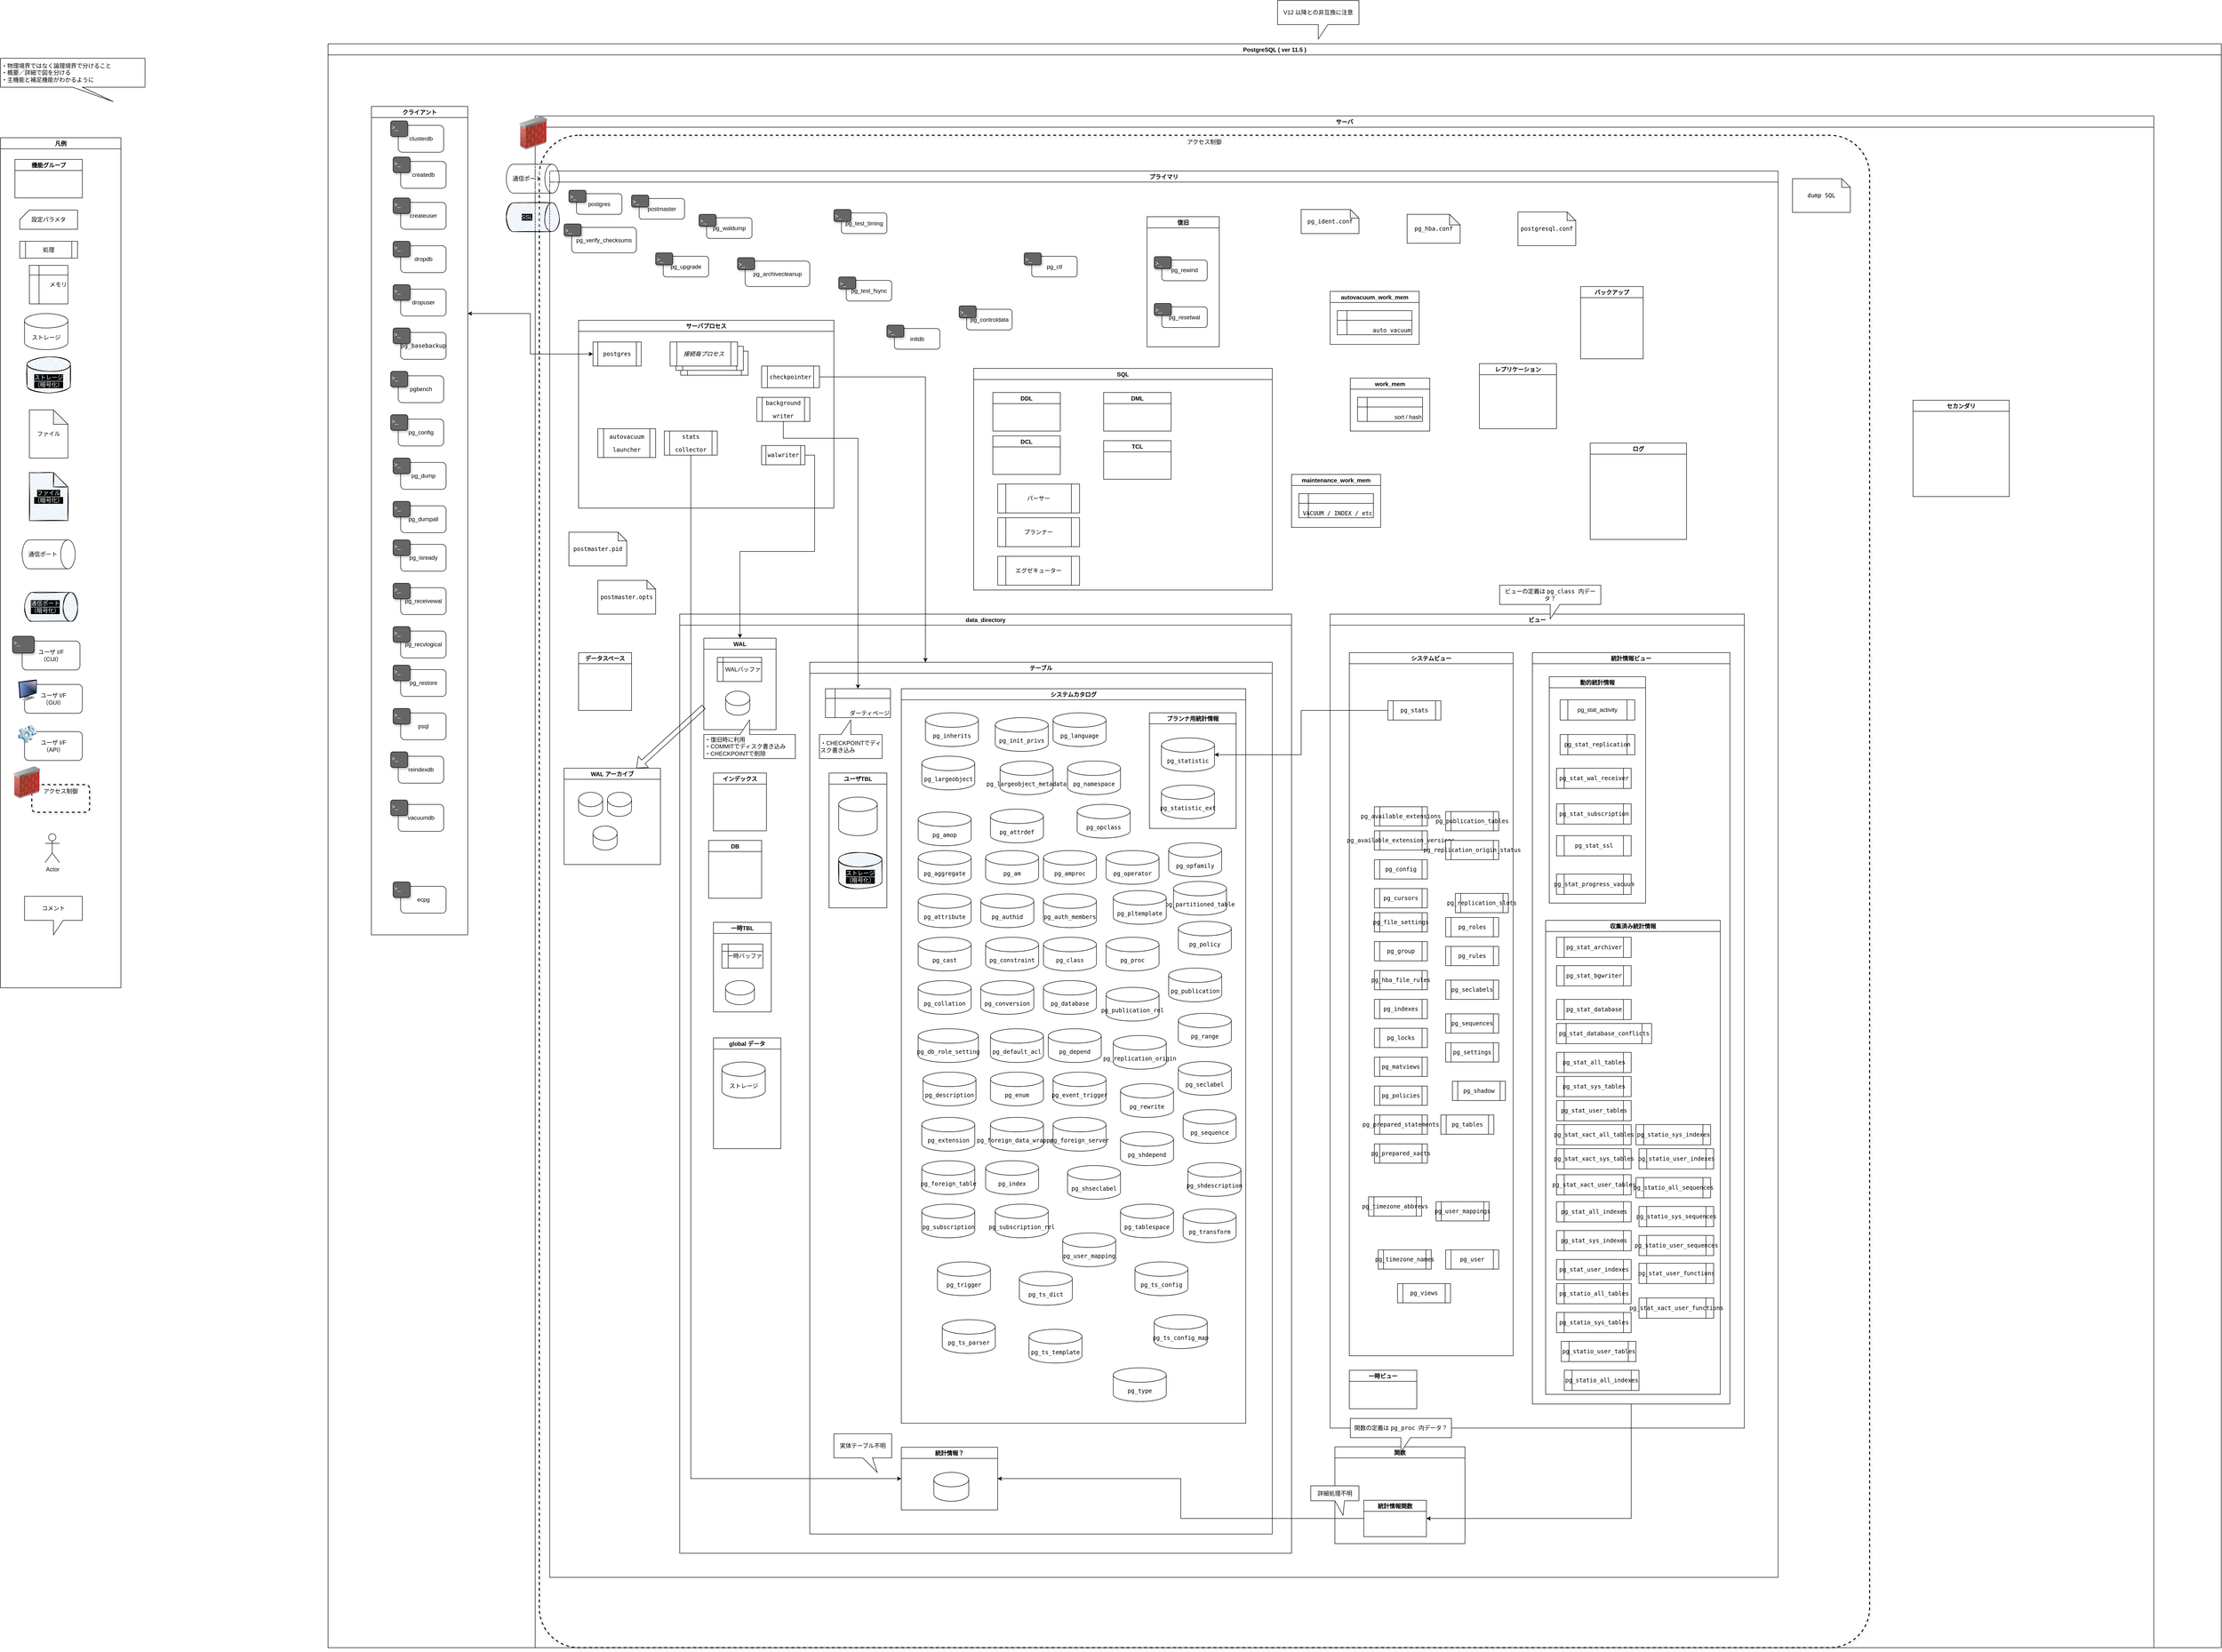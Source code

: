 <mxfile version="14.9.6" type="device"><diagram id="wzmEvrBNoIvKIjL9--WJ" name="ページ1"><mxGraphModel dx="4834" dy="2801" grid="1" gridSize="10" guides="1" tooltips="1" connect="1" arrows="1" fold="1" page="1" pageScale="1" pageWidth="827" pageHeight="1169" math="0" shadow="0"><root><mxCell id="0"/><mxCell id="1" parent="0"/><mxCell id="wFh7xvZyPtjbj8JdpyYm-1" value="PostgreSQL ( ver 11.5 )" style="swimlane;" parent="1" vertex="1"><mxGeometry x="-790" y="30" width="3930" height="3330" as="geometry"/></mxCell><mxCell id="uCskWGV3HDp80LBd6Mw4-43" style="edgeStyle=orthogonalEdgeStyle;rounded=0;orthogonalLoop=1;jettySize=auto;html=1;exitX=1;exitY=0.25;exitDx=0;exitDy=0;entryX=0;entryY=0.5;entryDx=0;entryDy=0;startArrow=classic;startFill=1;" parent="wFh7xvZyPtjbj8JdpyYm-1" source="wFh7xvZyPtjbj8JdpyYm-2" target="xZlL6LKklCBbtUDQsqen-49" edge="1"><mxGeometry relative="1" as="geometry"/></mxCell><mxCell id="wFh7xvZyPtjbj8JdpyYm-2" value="クライアント" style="swimlane;" parent="wFh7xvZyPtjbj8JdpyYm-1" vertex="1"><mxGeometry x="90" y="130" width="200" height="1720" as="geometry"><mxRectangle x="90" y="130" width="100" height="23" as="alternateBounds"/></mxGeometry></mxCell><mxCell id="FDqPS9W6IYuZ4G0FmrFU-1" value="" style="group" vertex="1" connectable="0" parent="wFh7xvZyPtjbj8JdpyYm-2"><mxGeometry x="40" y="30" width="110" height="65" as="geometry"/></mxCell><mxCell id="FDqPS9W6IYuZ4G0FmrFU-2" value="clusterdb" style="rounded=1;whiteSpace=wrap;html=1;sketch=0;gradientDirection=south;fillColor=#FFFFFF;" vertex="1" parent="FDqPS9W6IYuZ4G0FmrFU-1"><mxGeometry x="15.714" y="9.286" width="94.286" height="55.714" as="geometry"/></mxCell><mxCell id="FDqPS9W6IYuZ4G0FmrFU-3" value="&amp;gt;_" style="text;html=1;align=left;verticalAlign=top;whiteSpace=wrap;rounded=1;shadow=1;glass=0;sketch=0;strokeColor=#000000;fontColor=#FFFFFF;fillColor=#666666;" vertex="1" parent="FDqPS9W6IYuZ4G0FmrFU-1"><mxGeometry width="35.357" height="32.5" as="geometry"/></mxCell><mxCell id="FDqPS9W6IYuZ4G0FmrFU-64" value="" style="group" vertex="1" connectable="0" parent="wFh7xvZyPtjbj8JdpyYm-2"><mxGeometry x="45" y="105" width="110" height="65" as="geometry"/></mxCell><mxCell id="FDqPS9W6IYuZ4G0FmrFU-65" value="createdb" style="rounded=1;whiteSpace=wrap;html=1;sketch=0;gradientDirection=south;fillColor=#FFFFFF;" vertex="1" parent="FDqPS9W6IYuZ4G0FmrFU-64"><mxGeometry x="15.714" y="9.286" width="94.286" height="55.714" as="geometry"/></mxCell><mxCell id="FDqPS9W6IYuZ4G0FmrFU-66" value="&amp;gt;_" style="text;html=1;align=left;verticalAlign=top;whiteSpace=wrap;rounded=1;shadow=1;glass=0;sketch=0;strokeColor=#000000;fontColor=#FFFFFF;fillColor=#666666;" vertex="1" parent="FDqPS9W6IYuZ4G0FmrFU-64"><mxGeometry width="35.357" height="32.5" as="geometry"/></mxCell><mxCell id="FDqPS9W6IYuZ4G0FmrFU-61" value="" style="group" vertex="1" connectable="0" parent="wFh7xvZyPtjbj8JdpyYm-2"><mxGeometry x="45" y="190" width="110" height="65" as="geometry"/></mxCell><mxCell id="FDqPS9W6IYuZ4G0FmrFU-62" value="createuser" style="rounded=1;whiteSpace=wrap;html=1;sketch=0;gradientDirection=south;fillColor=#FFFFFF;" vertex="1" parent="FDqPS9W6IYuZ4G0FmrFU-61"><mxGeometry x="15.714" y="9.286" width="94.286" height="55.714" as="geometry"/></mxCell><mxCell id="FDqPS9W6IYuZ4G0FmrFU-63" value="&amp;gt;_" style="text;html=1;align=left;verticalAlign=top;whiteSpace=wrap;rounded=1;shadow=1;glass=0;sketch=0;strokeColor=#000000;fontColor=#FFFFFF;fillColor=#666666;" vertex="1" parent="FDqPS9W6IYuZ4G0FmrFU-61"><mxGeometry width="35.357" height="32.5" as="geometry"/></mxCell><mxCell id="FDqPS9W6IYuZ4G0FmrFU-58" value="" style="group" vertex="1" connectable="0" parent="wFh7xvZyPtjbj8JdpyYm-2"><mxGeometry x="45" y="280" width="110" height="65" as="geometry"/></mxCell><mxCell id="FDqPS9W6IYuZ4G0FmrFU-59" value="dropdb" style="rounded=1;whiteSpace=wrap;html=1;sketch=0;gradientDirection=south;fillColor=#FFFFFF;" vertex="1" parent="FDqPS9W6IYuZ4G0FmrFU-58"><mxGeometry x="15.714" y="9.286" width="94.286" height="55.714" as="geometry"/></mxCell><mxCell id="FDqPS9W6IYuZ4G0FmrFU-60" value="&amp;gt;_" style="text;html=1;align=left;verticalAlign=top;whiteSpace=wrap;rounded=1;shadow=1;glass=0;sketch=0;strokeColor=#000000;fontColor=#FFFFFF;fillColor=#666666;" vertex="1" parent="FDqPS9W6IYuZ4G0FmrFU-58"><mxGeometry width="35.357" height="32.5" as="geometry"/></mxCell><mxCell id="FDqPS9W6IYuZ4G0FmrFU-55" value="" style="group" vertex="1" connectable="0" parent="wFh7xvZyPtjbj8JdpyYm-2"><mxGeometry x="45" y="370" width="110" height="65" as="geometry"/></mxCell><mxCell id="FDqPS9W6IYuZ4G0FmrFU-56" value="dropuser" style="rounded=1;whiteSpace=wrap;html=1;sketch=0;gradientDirection=south;fillColor=#FFFFFF;" vertex="1" parent="FDqPS9W6IYuZ4G0FmrFU-55"><mxGeometry x="15.714" y="9.286" width="94.286" height="55.714" as="geometry"/></mxCell><mxCell id="FDqPS9W6IYuZ4G0FmrFU-57" value="&amp;gt;_" style="text;html=1;align=left;verticalAlign=top;whiteSpace=wrap;rounded=1;shadow=1;glass=0;sketch=0;strokeColor=#000000;fontColor=#FFFFFF;fillColor=#666666;" vertex="1" parent="FDqPS9W6IYuZ4G0FmrFU-55"><mxGeometry width="35.357" height="32.5" as="geometry"/></mxCell><mxCell id="FDqPS9W6IYuZ4G0FmrFU-49" value="" style="group" vertex="1" connectable="0" parent="wFh7xvZyPtjbj8JdpyYm-2"><mxGeometry x="45" y="460" width="110" height="65" as="geometry"/></mxCell><mxCell id="FDqPS9W6IYuZ4G0FmrFU-50" value="&lt;span style=&quot;font-family: monospace&quot;&gt;pg_basebackup&lt;/span&gt;" style="rounded=1;whiteSpace=wrap;html=1;sketch=0;gradientDirection=south;fillColor=#FFFFFF;" vertex="1" parent="FDqPS9W6IYuZ4G0FmrFU-49"><mxGeometry x="15.714" y="9.286" width="94.286" height="55.714" as="geometry"/></mxCell><mxCell id="FDqPS9W6IYuZ4G0FmrFU-51" value="&amp;gt;_" style="text;html=1;align=left;verticalAlign=top;whiteSpace=wrap;rounded=1;shadow=1;glass=0;sketch=0;strokeColor=#000000;fontColor=#FFFFFF;fillColor=#666666;" vertex="1" parent="FDqPS9W6IYuZ4G0FmrFU-49"><mxGeometry width="35.357" height="32.5" as="geometry"/></mxCell><mxCell id="FDqPS9W6IYuZ4G0FmrFU-46" value="" style="group" vertex="1" connectable="0" parent="wFh7xvZyPtjbj8JdpyYm-2"><mxGeometry x="40" y="550" width="110" height="65" as="geometry"/></mxCell><mxCell id="FDqPS9W6IYuZ4G0FmrFU-47" value="pgbench" style="rounded=1;whiteSpace=wrap;html=1;sketch=0;gradientDirection=south;fillColor=#FFFFFF;" vertex="1" parent="FDqPS9W6IYuZ4G0FmrFU-46"><mxGeometry x="15.714" y="9.286" width="94.286" height="55.714" as="geometry"/></mxCell><mxCell id="FDqPS9W6IYuZ4G0FmrFU-48" value="&amp;gt;_" style="text;html=1;align=left;verticalAlign=top;whiteSpace=wrap;rounded=1;shadow=1;glass=0;sketch=0;strokeColor=#000000;fontColor=#FFFFFF;fillColor=#666666;" vertex="1" parent="FDqPS9W6IYuZ4G0FmrFU-46"><mxGeometry width="35.357" height="32.5" as="geometry"/></mxCell><mxCell id="FDqPS9W6IYuZ4G0FmrFU-43" value="" style="group" vertex="1" connectable="0" parent="wFh7xvZyPtjbj8JdpyYm-2"><mxGeometry x="40" y="640" width="110" height="65" as="geometry"/></mxCell><mxCell id="FDqPS9W6IYuZ4G0FmrFU-44" value="pg_config" style="rounded=1;whiteSpace=wrap;html=1;sketch=0;gradientDirection=south;fillColor=#FFFFFF;" vertex="1" parent="FDqPS9W6IYuZ4G0FmrFU-43"><mxGeometry x="15.714" y="9.286" width="94.286" height="55.714" as="geometry"/></mxCell><mxCell id="FDqPS9W6IYuZ4G0FmrFU-45" value="&amp;gt;_" style="text;html=1;align=left;verticalAlign=top;whiteSpace=wrap;rounded=1;shadow=1;glass=0;sketch=0;strokeColor=#000000;fontColor=#FFFFFF;fillColor=#666666;" vertex="1" parent="FDqPS9W6IYuZ4G0FmrFU-43"><mxGeometry width="35.357" height="32.5" as="geometry"/></mxCell><mxCell id="FDqPS9W6IYuZ4G0FmrFU-40" value="" style="group" vertex="1" connectable="0" parent="wFh7xvZyPtjbj8JdpyYm-2"><mxGeometry x="45" y="730" width="110" height="65" as="geometry"/></mxCell><mxCell id="FDqPS9W6IYuZ4G0FmrFU-41" value="pg_dump" style="rounded=1;whiteSpace=wrap;html=1;sketch=0;gradientDirection=south;fillColor=#FFFFFF;" vertex="1" parent="FDqPS9W6IYuZ4G0FmrFU-40"><mxGeometry x="15.714" y="9.286" width="94.286" height="55.714" as="geometry"/></mxCell><mxCell id="FDqPS9W6IYuZ4G0FmrFU-42" value="&amp;gt;_" style="text;html=1;align=left;verticalAlign=top;whiteSpace=wrap;rounded=1;shadow=1;glass=0;sketch=0;strokeColor=#000000;fontColor=#FFFFFF;fillColor=#666666;" vertex="1" parent="FDqPS9W6IYuZ4G0FmrFU-40"><mxGeometry width="35.357" height="32.5" as="geometry"/></mxCell><mxCell id="FDqPS9W6IYuZ4G0FmrFU-37" value="" style="group" vertex="1" connectable="0" parent="wFh7xvZyPtjbj8JdpyYm-2"><mxGeometry x="45" y="820" width="110" height="65" as="geometry"/></mxCell><mxCell id="FDqPS9W6IYuZ4G0FmrFU-38" value="pg_dumpall" style="rounded=1;whiteSpace=wrap;html=1;sketch=0;gradientDirection=south;fillColor=#FFFFFF;" vertex="1" parent="FDqPS9W6IYuZ4G0FmrFU-37"><mxGeometry x="15.714" y="9.286" width="94.286" height="55.714" as="geometry"/></mxCell><mxCell id="FDqPS9W6IYuZ4G0FmrFU-39" value="&amp;gt;_" style="text;html=1;align=left;verticalAlign=top;whiteSpace=wrap;rounded=1;shadow=1;glass=0;sketch=0;strokeColor=#000000;fontColor=#FFFFFF;fillColor=#666666;" vertex="1" parent="FDqPS9W6IYuZ4G0FmrFU-37"><mxGeometry width="35.357" height="32.5" as="geometry"/></mxCell><mxCell id="FDqPS9W6IYuZ4G0FmrFU-34" value="" style="group" vertex="1" connectable="0" parent="wFh7xvZyPtjbj8JdpyYm-2"><mxGeometry x="45" y="900" width="110" height="65" as="geometry"/></mxCell><mxCell id="FDqPS9W6IYuZ4G0FmrFU-35" value="pg_isready" style="rounded=1;whiteSpace=wrap;html=1;sketch=0;gradientDirection=south;fillColor=#FFFFFF;" vertex="1" parent="FDqPS9W6IYuZ4G0FmrFU-34"><mxGeometry x="15.714" y="9.286" width="94.286" height="55.714" as="geometry"/></mxCell><mxCell id="FDqPS9W6IYuZ4G0FmrFU-36" value="&amp;gt;_" style="text;html=1;align=left;verticalAlign=top;whiteSpace=wrap;rounded=1;shadow=1;glass=0;sketch=0;strokeColor=#000000;fontColor=#FFFFFF;fillColor=#666666;" vertex="1" parent="FDqPS9W6IYuZ4G0FmrFU-34"><mxGeometry width="35.357" height="32.5" as="geometry"/></mxCell><mxCell id="FDqPS9W6IYuZ4G0FmrFU-31" value="" style="group" vertex="1" connectable="0" parent="wFh7xvZyPtjbj8JdpyYm-2"><mxGeometry x="45" y="990" width="110" height="65" as="geometry"/></mxCell><mxCell id="FDqPS9W6IYuZ4G0FmrFU-32" value="pg_receivewal" style="rounded=1;whiteSpace=wrap;html=1;sketch=0;gradientDirection=south;fillColor=#FFFFFF;" vertex="1" parent="FDqPS9W6IYuZ4G0FmrFU-31"><mxGeometry x="15.714" y="9.286" width="94.286" height="55.714" as="geometry"/></mxCell><mxCell id="FDqPS9W6IYuZ4G0FmrFU-33" value="&amp;gt;_" style="text;html=1;align=left;verticalAlign=top;whiteSpace=wrap;rounded=1;shadow=1;glass=0;sketch=0;strokeColor=#000000;fontColor=#FFFFFF;fillColor=#666666;" vertex="1" parent="FDqPS9W6IYuZ4G0FmrFU-31"><mxGeometry width="35.357" height="32.5" as="geometry"/></mxCell><mxCell id="FDqPS9W6IYuZ4G0FmrFU-28" value="" style="group" vertex="1" connectable="0" parent="wFh7xvZyPtjbj8JdpyYm-2"><mxGeometry x="45" y="1080" width="110" height="65" as="geometry"/></mxCell><mxCell id="FDqPS9W6IYuZ4G0FmrFU-29" value="pg_recvlogical" style="rounded=1;whiteSpace=wrap;html=1;sketch=0;gradientDirection=south;fillColor=#FFFFFF;" vertex="1" parent="FDqPS9W6IYuZ4G0FmrFU-28"><mxGeometry x="15.714" y="9.286" width="94.286" height="55.714" as="geometry"/></mxCell><mxCell id="FDqPS9W6IYuZ4G0FmrFU-30" value="&amp;gt;_" style="text;html=1;align=left;verticalAlign=top;whiteSpace=wrap;rounded=1;shadow=1;glass=0;sketch=0;strokeColor=#000000;fontColor=#FFFFFF;fillColor=#666666;" vertex="1" parent="FDqPS9W6IYuZ4G0FmrFU-28"><mxGeometry width="35.357" height="32.5" as="geometry"/></mxCell><mxCell id="FDqPS9W6IYuZ4G0FmrFU-52" value="" style="group" vertex="1" connectable="0" parent="wFh7xvZyPtjbj8JdpyYm-2"><mxGeometry x="45" y="1610" width="110" height="65" as="geometry"/></mxCell><mxCell id="FDqPS9W6IYuZ4G0FmrFU-53" value="ecpg" style="rounded=1;whiteSpace=wrap;html=1;sketch=0;gradientDirection=south;fillColor=#FFFFFF;" vertex="1" parent="FDqPS9W6IYuZ4G0FmrFU-52"><mxGeometry x="15.714" y="9.286" width="94.286" height="55.714" as="geometry"/></mxCell><mxCell id="FDqPS9W6IYuZ4G0FmrFU-54" value="&amp;gt;_" style="text;html=1;align=left;verticalAlign=top;whiteSpace=wrap;rounded=1;shadow=1;glass=0;sketch=0;strokeColor=#000000;fontColor=#FFFFFF;fillColor=#666666;" vertex="1" parent="FDqPS9W6IYuZ4G0FmrFU-52"><mxGeometry width="35.357" height="32.5" as="geometry"/></mxCell><mxCell id="FDqPS9W6IYuZ4G0FmrFU-25" value="" style="group" vertex="1" connectable="0" parent="wFh7xvZyPtjbj8JdpyYm-2"><mxGeometry x="45" y="1160" width="110" height="65" as="geometry"/></mxCell><mxCell id="FDqPS9W6IYuZ4G0FmrFU-26" value="pg_restore" style="rounded=1;whiteSpace=wrap;html=1;sketch=0;gradientDirection=south;fillColor=#FFFFFF;" vertex="1" parent="FDqPS9W6IYuZ4G0FmrFU-25"><mxGeometry x="15.714" y="9.286" width="94.286" height="55.714" as="geometry"/></mxCell><mxCell id="FDqPS9W6IYuZ4G0FmrFU-27" value="&amp;gt;_" style="text;html=1;align=left;verticalAlign=top;whiteSpace=wrap;rounded=1;shadow=1;glass=0;sketch=0;strokeColor=#000000;fontColor=#FFFFFF;fillColor=#666666;" vertex="1" parent="FDqPS9W6IYuZ4G0FmrFU-25"><mxGeometry width="35.357" height="32.5" as="geometry"/></mxCell><mxCell id="FDqPS9W6IYuZ4G0FmrFU-22" value="" style="group" vertex="1" connectable="0" parent="wFh7xvZyPtjbj8JdpyYm-2"><mxGeometry x="45" y="1250" width="110" height="65" as="geometry"/></mxCell><mxCell id="FDqPS9W6IYuZ4G0FmrFU-23" value="psql" style="rounded=1;whiteSpace=wrap;html=1;sketch=0;gradientDirection=south;fillColor=#FFFFFF;" vertex="1" parent="FDqPS9W6IYuZ4G0FmrFU-22"><mxGeometry x="15.714" y="9.286" width="94.286" height="55.714" as="geometry"/></mxCell><mxCell id="FDqPS9W6IYuZ4G0FmrFU-24" value="&amp;gt;_" style="text;html=1;align=left;verticalAlign=top;whiteSpace=wrap;rounded=1;shadow=1;glass=0;sketch=0;strokeColor=#000000;fontColor=#FFFFFF;fillColor=#666666;" vertex="1" parent="FDqPS9W6IYuZ4G0FmrFU-22"><mxGeometry width="35.357" height="32.5" as="geometry"/></mxCell><mxCell id="FDqPS9W6IYuZ4G0FmrFU-19" value="" style="group" vertex="1" connectable="0" parent="wFh7xvZyPtjbj8JdpyYm-2"><mxGeometry x="40" y="1340" width="110" height="65" as="geometry"/></mxCell><mxCell id="FDqPS9W6IYuZ4G0FmrFU-20" value="reindexdb" style="rounded=1;whiteSpace=wrap;html=1;sketch=0;gradientDirection=south;fillColor=#FFFFFF;" vertex="1" parent="FDqPS9W6IYuZ4G0FmrFU-19"><mxGeometry x="15.714" y="9.286" width="94.286" height="55.714" as="geometry"/></mxCell><mxCell id="FDqPS9W6IYuZ4G0FmrFU-21" value="&amp;gt;_" style="text;html=1;align=left;verticalAlign=top;whiteSpace=wrap;rounded=1;shadow=1;glass=0;sketch=0;strokeColor=#000000;fontColor=#FFFFFF;fillColor=#666666;" vertex="1" parent="FDqPS9W6IYuZ4G0FmrFU-19"><mxGeometry width="35.357" height="32.5" as="geometry"/></mxCell><mxCell id="FDqPS9W6IYuZ4G0FmrFU-16" value="" style="group" vertex="1" connectable="0" parent="wFh7xvZyPtjbj8JdpyYm-2"><mxGeometry x="40" y="1440" width="110" height="65" as="geometry"/></mxCell><mxCell id="FDqPS9W6IYuZ4G0FmrFU-17" value="vacuumdb" style="rounded=1;whiteSpace=wrap;html=1;sketch=0;gradientDirection=south;fillColor=#FFFFFF;" vertex="1" parent="FDqPS9W6IYuZ4G0FmrFU-16"><mxGeometry x="15.714" y="9.286" width="94.286" height="55.714" as="geometry"/></mxCell><mxCell id="FDqPS9W6IYuZ4G0FmrFU-18" value="&amp;gt;_" style="text;html=1;align=left;verticalAlign=top;whiteSpace=wrap;rounded=1;shadow=1;glass=0;sketch=0;strokeColor=#000000;fontColor=#FFFFFF;fillColor=#666666;" vertex="1" parent="FDqPS9W6IYuZ4G0FmrFU-16"><mxGeometry width="35.357" height="32.5" as="geometry"/></mxCell><mxCell id="wFh7xvZyPtjbj8JdpyYm-3" value="サーバ" style="swimlane;" parent="wFh7xvZyPtjbj8JdpyYm-1" vertex="1"><mxGeometry x="430" y="150" width="3360" height="3180" as="geometry"/></mxCell><mxCell id="wFh7xvZyPtjbj8JdpyYm-4" value="プライマリ" style="swimlane;" parent="wFh7xvZyPtjbj8JdpyYm-3" vertex="1"><mxGeometry x="30" y="114" width="2550" height="2920" as="geometry"/></mxCell><mxCell id="wFh7xvZyPtjbj8JdpyYm-12" value="&lt;code class=&quot;filename&quot;&gt;postgresql.conf&lt;/code&gt;" style="shape=note;whiteSpace=wrap;html=1;backgroundOutline=1;darkOpacity=0.05;size=18;" parent="wFh7xvZyPtjbj8JdpyYm-4" vertex="1"><mxGeometry x="2010" y="85" width="120" height="70" as="geometry"/></mxCell><mxCell id="wFh7xvZyPtjbj8JdpyYm-13" value="&lt;code class=&quot;filename&quot;&gt;pg_hba.conf&lt;/code&gt;" style="shape=note;whiteSpace=wrap;html=1;backgroundOutline=1;darkOpacity=0.05;size=22;" parent="wFh7xvZyPtjbj8JdpyYm-4" vertex="1"><mxGeometry x="1780" y="90" width="110" height="60" as="geometry"/></mxCell><mxCell id="wFh7xvZyPtjbj8JdpyYm-14" value="&lt;code class=&quot;filename&quot;&gt;pg_ident.conf&lt;/code&gt;" style="shape=note;whiteSpace=wrap;html=1;backgroundOutline=1;darkOpacity=0.05;size=18;" parent="wFh7xvZyPtjbj8JdpyYm-4" vertex="1"><mxGeometry x="1560" y="80" width="120" height="50" as="geometry"/></mxCell><mxCell id="wFh7xvZyPtjbj8JdpyYm-16" value="ログ" style="swimlane;" parent="wFh7xvZyPtjbj8JdpyYm-4" vertex="1"><mxGeometry x="2160" y="565" width="200" height="200" as="geometry"/></mxCell><mxCell id="wFh7xvZyPtjbj8JdpyYm-17" value="レプリケーション" style="swimlane;" parent="wFh7xvZyPtjbj8JdpyYm-4" vertex="1"><mxGeometry x="1930" y="400" width="160" height="135" as="geometry"/></mxCell><mxCell id="wFh7xvZyPtjbj8JdpyYm-18" value="SQL" style="swimlane;" parent="wFh7xvZyPtjbj8JdpyYm-4" vertex="1"><mxGeometry x="880" y="410" width="620" height="460" as="geometry"/></mxCell><mxCell id="xZlL6LKklCBbtUDQsqen-37" value="パーサー" style="shape=process;whiteSpace=wrap;html=1;backgroundOutline=1;" parent="wFh7xvZyPtjbj8JdpyYm-18" vertex="1"><mxGeometry x="50" y="240" width="170" height="60" as="geometry"/></mxCell><mxCell id="xZlL6LKklCBbtUDQsqen-38" value="プランナー" style="shape=process;whiteSpace=wrap;html=1;backgroundOutline=1;" parent="wFh7xvZyPtjbj8JdpyYm-18" vertex="1"><mxGeometry x="50" y="310" width="170" height="60" as="geometry"/></mxCell><mxCell id="xZlL6LKklCBbtUDQsqen-36" value="エグゼキューター" style="shape=process;whiteSpace=wrap;html=1;backgroundOutline=1;" parent="wFh7xvZyPtjbj8JdpyYm-18" vertex="1"><mxGeometry x="50" y="390" width="170" height="60" as="geometry"/></mxCell><mxCell id="FDqPS9W6IYuZ4G0FmrFU-109" value="DDL" style="swimlane;align=center;" vertex="1" parent="wFh7xvZyPtjbj8JdpyYm-18"><mxGeometry x="40" y="50" width="140" height="80" as="geometry"/></mxCell><mxCell id="FDqPS9W6IYuZ4G0FmrFU-111" value="DCL" style="swimlane;align=center;" vertex="1" parent="wFh7xvZyPtjbj8JdpyYm-18"><mxGeometry x="40" y="140" width="140" height="80" as="geometry"/></mxCell><mxCell id="FDqPS9W6IYuZ4G0FmrFU-110" value="DML" style="swimlane;align=center;" vertex="1" parent="wFh7xvZyPtjbj8JdpyYm-18"><mxGeometry x="270" y="50" width="140" height="80" as="geometry"/></mxCell><mxCell id="FDqPS9W6IYuZ4G0FmrFU-112" value="TCL" style="swimlane;align=center;" vertex="1" parent="wFh7xvZyPtjbj8JdpyYm-18"><mxGeometry x="270" y="150" width="140" height="80" as="geometry"/></mxCell><mxCell id="wFh7xvZyPtjbj8JdpyYm-21" value="データスペース" style="swimlane;" parent="wFh7xvZyPtjbj8JdpyYm-4" vertex="1"><mxGeometry x="60" y="1000" width="110" height="120" as="geometry"/></mxCell><mxCell id="wFh7xvZyPtjbj8JdpyYm-22" value="復旧" style="swimlane;" parent="wFh7xvZyPtjbj8JdpyYm-4" vertex="1"><mxGeometry x="1240" y="95" width="150" height="270" as="geometry"/></mxCell><mxCell id="FDqPS9W6IYuZ4G0FmrFU-67" value="" style="group" vertex="1" connectable="0" parent="wFh7xvZyPtjbj8JdpyYm-22"><mxGeometry x="15" y="82.86" width="110" height="50" as="geometry"/></mxCell><mxCell id="FDqPS9W6IYuZ4G0FmrFU-68" value="pg_rewind" style="rounded=1;whiteSpace=wrap;html=1;sketch=0;gradientDirection=south;fillColor=#FFFFFF;" vertex="1" parent="FDqPS9W6IYuZ4G0FmrFU-67"><mxGeometry x="15.714" y="7.143" width="94.286" height="42.857" as="geometry"/></mxCell><mxCell id="FDqPS9W6IYuZ4G0FmrFU-69" value="&amp;gt;_" style="text;html=1;align=left;verticalAlign=top;whiteSpace=wrap;rounded=1;shadow=1;glass=0;sketch=0;strokeColor=#000000;fontColor=#FFFFFF;fillColor=#666666;" vertex="1" parent="FDqPS9W6IYuZ4G0FmrFU-67"><mxGeometry width="35.357" height="25" as="geometry"/></mxCell><mxCell id="FDqPS9W6IYuZ4G0FmrFU-106" value="" style="group" vertex="1" connectable="0" parent="wFh7xvZyPtjbj8JdpyYm-22"><mxGeometry x="15" y="180" width="110" height="50" as="geometry"/></mxCell><mxCell id="FDqPS9W6IYuZ4G0FmrFU-107" value="pg_resetwal" style="rounded=1;whiteSpace=wrap;html=1;sketch=0;gradientDirection=south;fillColor=#FFFFFF;" vertex="1" parent="FDqPS9W6IYuZ4G0FmrFU-106"><mxGeometry x="15.714" y="7.143" width="94.286" height="42.857" as="geometry"/></mxCell><mxCell id="FDqPS9W6IYuZ4G0FmrFU-108" value="&amp;gt;_" style="text;html=1;align=left;verticalAlign=top;whiteSpace=wrap;rounded=1;shadow=1;glass=0;sketch=0;strokeColor=#000000;fontColor=#FFFFFF;fillColor=#666666;" vertex="1" parent="FDqPS9W6IYuZ4G0FmrFU-106"><mxGeometry width="35.357" height="25" as="geometry"/></mxCell><mxCell id="wFh7xvZyPtjbj8JdpyYm-23" value="バックアップ" style="swimlane;" parent="wFh7xvZyPtjbj8JdpyYm-4" vertex="1"><mxGeometry x="2140" y="240" width="130" height="150" as="geometry"/></mxCell><mxCell id="xZlL6LKklCBbtUDQsqen-31" value="&lt;span class=&quot;term&quot;&gt;&lt;code class=&quot;filename&quot;&gt;postmaster.opts&lt;/code&gt;&lt;/span&gt;" style="shape=note;whiteSpace=wrap;html=1;backgroundOutline=1;darkOpacity=0.05;size=18;" parent="wFh7xvZyPtjbj8JdpyYm-4" vertex="1"><mxGeometry x="100" y="850" width="120" height="70" as="geometry"/></mxCell><mxCell id="xZlL6LKklCBbtUDQsqen-40" value="data_directory" style="swimlane;startSize=23;" parent="wFh7xvZyPtjbj8JdpyYm-4" vertex="1"><mxGeometry x="270" y="920" width="1270" height="1950" as="geometry"/></mxCell><mxCell id="xZlL6LKklCBbtUDQsqen-41" value="テーブル" style="swimlane;" parent="xZlL6LKklCBbtUDQsqen-40" vertex="1"><mxGeometry x="270" y="100" width="960" height="1810" as="geometry"/></mxCell><mxCell id="xZlL6LKklCBbtUDQsqen-39" value="システムカタログ" style="swimlane;" parent="xZlL6LKklCBbtUDQsqen-41" vertex="1"><mxGeometry x="190" y="55" width="715" height="1525" as="geometry"/></mxCell><mxCell id="xZlL6LKklCBbtUDQsqen-43" value="プランナ用統計情報" style="swimlane;" parent="xZlL6LKklCBbtUDQsqen-39" vertex="1"><mxGeometry x="515" y="50" width="180" height="240" as="geometry"/></mxCell><mxCell id="wFh7xvZyPtjbj8JdpyYm-6" value="&lt;code class=&quot;structname&quot;&gt;pg_statistic&lt;/code&gt;" style="shape=cylinder3;whiteSpace=wrap;html=1;boundedLbl=1;backgroundOutline=1;size=15;" parent="xZlL6LKklCBbtUDQsqen-43" vertex="1"><mxGeometry x="25" y="52" width="110" height="70" as="geometry"/></mxCell><mxCell id="_lC56nJV8WEvEYAjn4V6-49" value="&lt;code class=&quot;structname&quot;&gt;pg_statistic_ext&lt;/code&gt;" style="shape=cylinder3;whiteSpace=wrap;html=1;boundedLbl=1;backgroundOutline=1;size=15;" parent="xZlL6LKklCBbtUDQsqen-43" vertex="1"><mxGeometry x="25" y="150" width="110" height="70" as="geometry"/></mxCell><mxCell id="xZlL6LKklCBbtUDQsqen-60" value="&lt;code class=&quot;structname&quot;&gt;pg_index&lt;/code&gt;" style="shape=cylinder3;whiteSpace=wrap;html=1;boundedLbl=1;backgroundOutline=1;size=15;" parent="xZlL6LKklCBbtUDQsqen-39" vertex="1"><mxGeometry x="175" y="980" width="110" height="70" as="geometry"/></mxCell><mxCell id="_lC56nJV8WEvEYAjn4V6-26" value="&lt;code class=&quot;structname&quot;&gt;pg_aggregate&lt;/code&gt;" style="shape=cylinder3;whiteSpace=wrap;html=1;boundedLbl=1;backgroundOutline=1;size=15;" parent="xZlL6LKklCBbtUDQsqen-39" vertex="1"><mxGeometry x="35" y="336" width="110" height="70" as="geometry"/></mxCell><mxCell id="_lC56nJV8WEvEYAjn4V6-25" value="&lt;code class=&quot;structname&quot;&gt;pg_am&lt;/code&gt;" style="shape=cylinder3;whiteSpace=wrap;html=1;boundedLbl=1;backgroundOutline=1;size=15;" parent="xZlL6LKklCBbtUDQsqen-39" vertex="1"><mxGeometry x="175" y="336" width="110" height="70" as="geometry"/></mxCell><mxCell id="_lC56nJV8WEvEYAjn4V6-24" value="&lt;code class=&quot;structname&quot;&gt;pg_amop&lt;/code&gt;" style="shape=cylinder3;whiteSpace=wrap;html=1;boundedLbl=1;backgroundOutline=1;size=15;" parent="xZlL6LKklCBbtUDQsqen-39" vertex="1"><mxGeometry x="35" y="256" width="110" height="70" as="geometry"/></mxCell><mxCell id="_lC56nJV8WEvEYAjn4V6-23" value="&lt;code class=&quot;structname&quot;&gt;pg_amproc&lt;/code&gt;" style="shape=cylinder3;whiteSpace=wrap;html=1;boundedLbl=1;backgroundOutline=1;size=15;" parent="xZlL6LKklCBbtUDQsqen-39" vertex="1"><mxGeometry x="295" y="336" width="110" height="70" as="geometry"/></mxCell><mxCell id="_lC56nJV8WEvEYAjn4V6-22" value="&lt;code class=&quot;structname&quot;&gt;pg_attrdef&lt;/code&gt;" style="shape=cylinder3;whiteSpace=wrap;html=1;boundedLbl=1;backgroundOutline=1;size=15;" parent="xZlL6LKklCBbtUDQsqen-39" vertex="1"><mxGeometry x="185" y="250" width="110" height="70" as="geometry"/></mxCell><mxCell id="_lC56nJV8WEvEYAjn4V6-21" value="&lt;code class=&quot;structname&quot;&gt;pg_attribute&lt;/code&gt;" style="shape=cylinder3;whiteSpace=wrap;html=1;boundedLbl=1;backgroundOutline=1;size=15;" parent="xZlL6LKklCBbtUDQsqen-39" vertex="1"><mxGeometry x="35" y="426" width="110" height="70" as="geometry"/></mxCell><mxCell id="_lC56nJV8WEvEYAjn4V6-20" value="&lt;code class=&quot;structname&quot;&gt;pg_authid&lt;/code&gt;" style="shape=cylinder3;whiteSpace=wrap;html=1;boundedLbl=1;backgroundOutline=1;size=15;" parent="xZlL6LKklCBbtUDQsqen-39" vertex="1"><mxGeometry x="165" y="426" width="110" height="70" as="geometry"/></mxCell><mxCell id="_lC56nJV8WEvEYAjn4V6-19" value="&lt;code class=&quot;structname&quot;&gt;pg_auth_members&lt;/code&gt;" style="shape=cylinder3;whiteSpace=wrap;html=1;boundedLbl=1;backgroundOutline=1;size=15;" parent="xZlL6LKklCBbtUDQsqen-39" vertex="1"><mxGeometry x="295" y="426" width="110" height="70" as="geometry"/></mxCell><mxCell id="_lC56nJV8WEvEYAjn4V6-18" value="&lt;code class=&quot;structname&quot;&gt;pg_cast&lt;/code&gt;" style="shape=cylinder3;whiteSpace=wrap;html=1;boundedLbl=1;backgroundOutline=1;size=15;" parent="xZlL6LKklCBbtUDQsqen-39" vertex="1"><mxGeometry x="35" y="516" width="110" height="70" as="geometry"/></mxCell><mxCell id="_lC56nJV8WEvEYAjn4V6-17" value="&lt;code class=&quot;structname&quot;&gt;pg_constraint&lt;/code&gt;" style="shape=cylinder3;whiteSpace=wrap;html=1;boundedLbl=1;backgroundOutline=1;size=15;" parent="xZlL6LKklCBbtUDQsqen-39" vertex="1"><mxGeometry x="175" y="516" width="110" height="70" as="geometry"/></mxCell><mxCell id="_lC56nJV8WEvEYAjn4V6-16" value="&lt;code class=&quot;structname&quot;&gt;pg_class&lt;/code&gt;" style="shape=cylinder3;whiteSpace=wrap;html=1;boundedLbl=1;backgroundOutline=1;size=15;" parent="xZlL6LKklCBbtUDQsqen-39" vertex="1"><mxGeometry x="295" y="516" width="110" height="70" as="geometry"/></mxCell><mxCell id="_lC56nJV8WEvEYAjn4V6-15" value="&lt;code class=&quot;structname&quot;&gt;pg_collation&lt;/code&gt;" style="shape=cylinder3;whiteSpace=wrap;html=1;boundedLbl=1;backgroundOutline=1;size=15;" parent="xZlL6LKklCBbtUDQsqen-39" vertex="1"><mxGeometry x="35" y="606" width="110" height="70" as="geometry"/></mxCell><mxCell id="_lC56nJV8WEvEYAjn4V6-14" value="&lt;code class=&quot;structname&quot;&gt;pg_conversion&lt;/code&gt;" style="shape=cylinder3;whiteSpace=wrap;html=1;boundedLbl=1;backgroundOutline=1;size=15;" parent="xZlL6LKklCBbtUDQsqen-39" vertex="1"><mxGeometry x="165" y="606" width="110" height="70" as="geometry"/></mxCell><mxCell id="_lC56nJV8WEvEYAjn4V6-13" value="&lt;code class=&quot;structname&quot;&gt;pg_database&lt;/code&gt;" style="shape=cylinder3;whiteSpace=wrap;html=1;boundedLbl=1;backgroundOutline=1;size=15;" parent="xZlL6LKklCBbtUDQsqen-39" vertex="1"><mxGeometry x="295" y="606" width="110" height="70" as="geometry"/></mxCell><mxCell id="_lC56nJV8WEvEYAjn4V6-12" value="&lt;code class=&quot;structname&quot;&gt;pg_db_role_setting&lt;/code&gt;" style="shape=cylinder3;whiteSpace=wrap;html=1;boundedLbl=1;backgroundOutline=1;size=15;" parent="xZlL6LKklCBbtUDQsqen-39" vertex="1"><mxGeometry x="35" y="706" width="125" height="70" as="geometry"/></mxCell><mxCell id="_lC56nJV8WEvEYAjn4V6-11" value="&lt;code class=&quot;structname&quot;&gt;pg_default_acl&lt;/code&gt;" style="shape=cylinder3;whiteSpace=wrap;html=1;boundedLbl=1;backgroundOutline=1;size=15;" parent="xZlL6LKklCBbtUDQsqen-39" vertex="1"><mxGeometry x="185" y="706" width="110" height="70" as="geometry"/></mxCell><mxCell id="_lC56nJV8WEvEYAjn4V6-10" value="&lt;code class=&quot;structname&quot;&gt;pg_depend&lt;/code&gt;" style="shape=cylinder3;whiteSpace=wrap;html=1;boundedLbl=1;backgroundOutline=1;size=15;" parent="xZlL6LKklCBbtUDQsqen-39" vertex="1"><mxGeometry x="305" y="706" width="110" height="70" as="geometry"/></mxCell><mxCell id="_lC56nJV8WEvEYAjn4V6-9" value="&lt;code class=&quot;structname&quot;&gt;pg_description&lt;/code&gt;" style="shape=cylinder3;whiteSpace=wrap;html=1;boundedLbl=1;backgroundOutline=1;size=15;" parent="xZlL6LKklCBbtUDQsqen-39" vertex="1"><mxGeometry x="45" y="796" width="110" height="70" as="geometry"/></mxCell><mxCell id="_lC56nJV8WEvEYAjn4V6-8" value="&lt;code class=&quot;structname&quot;&gt;pg_enum&lt;/code&gt;" style="shape=cylinder3;whiteSpace=wrap;html=1;boundedLbl=1;backgroundOutline=1;size=15;" parent="xZlL6LKklCBbtUDQsqen-39" vertex="1"><mxGeometry x="185" y="796" width="110" height="70" as="geometry"/></mxCell><mxCell id="_lC56nJV8WEvEYAjn4V6-7" value="&lt;code class=&quot;structname&quot;&gt;pg_event_trigger&lt;/code&gt;" style="shape=cylinder3;whiteSpace=wrap;html=1;boundedLbl=1;backgroundOutline=1;size=15;" parent="xZlL6LKklCBbtUDQsqen-39" vertex="1"><mxGeometry x="315" y="796" width="110" height="70" as="geometry"/></mxCell><mxCell id="_lC56nJV8WEvEYAjn4V6-6" value="&lt;code class=&quot;structname&quot;&gt;pg_extension&lt;/code&gt;" style="shape=cylinder3;whiteSpace=wrap;html=1;boundedLbl=1;backgroundOutline=1;size=15;" parent="xZlL6LKklCBbtUDQsqen-39" vertex="1"><mxGeometry x="42.5" y="890" width="110" height="70" as="geometry"/></mxCell><mxCell id="_lC56nJV8WEvEYAjn4V6-5" value="&lt;code class=&quot;structname&quot;&gt;pg_foreign_data_wrapper&lt;/code&gt;" style="shape=cylinder3;whiteSpace=wrap;html=1;boundedLbl=1;backgroundOutline=1;size=15;" parent="xZlL6LKklCBbtUDQsqen-39" vertex="1"><mxGeometry x="185" y="890" width="110" height="70" as="geometry"/></mxCell><mxCell id="_lC56nJV8WEvEYAjn4V6-4" value="&lt;code class=&quot;structname&quot;&gt;pg_foreign_server&lt;/code&gt;" style="shape=cylinder3;whiteSpace=wrap;html=1;boundedLbl=1;backgroundOutline=1;size=15;" parent="xZlL6LKklCBbtUDQsqen-39" vertex="1"><mxGeometry x="315" y="890" width="110" height="70" as="geometry"/></mxCell><mxCell id="_lC56nJV8WEvEYAjn4V6-3" value="&lt;code class=&quot;structname&quot;&gt;pg_foreign_table&lt;/code&gt;" style="shape=cylinder3;whiteSpace=wrap;html=1;boundedLbl=1;backgroundOutline=1;size=15;" parent="xZlL6LKklCBbtUDQsqen-39" vertex="1"><mxGeometry x="42.5" y="980" width="110" height="70" as="geometry"/></mxCell><mxCell id="_lC56nJV8WEvEYAjn4V6-35" value="&lt;code class=&quot;structname&quot;&gt;pg_inherits&lt;/code&gt;" style="shape=cylinder3;whiteSpace=wrap;html=1;boundedLbl=1;backgroundOutline=1;size=15;" parent="xZlL6LKklCBbtUDQsqen-39" vertex="1"><mxGeometry x="50" y="50" width="110" height="70" as="geometry"/></mxCell><mxCell id="_lC56nJV8WEvEYAjn4V6-34" value="&lt;code class=&quot;structname&quot;&gt;pg_init_privs&lt;/code&gt;" style="shape=cylinder3;whiteSpace=wrap;html=1;boundedLbl=1;backgroundOutline=1;size=15;" parent="xZlL6LKklCBbtUDQsqen-39" vertex="1"><mxGeometry x="195" y="60" width="110" height="70" as="geometry"/></mxCell><mxCell id="_lC56nJV8WEvEYAjn4V6-33" value="&lt;code class=&quot;structname&quot;&gt;pg_language&lt;/code&gt;" style="shape=cylinder3;whiteSpace=wrap;html=1;boundedLbl=1;backgroundOutline=1;size=15;" parent="xZlL6LKklCBbtUDQsqen-39" vertex="1"><mxGeometry x="315" y="50" width="110" height="70" as="geometry"/></mxCell><mxCell id="_lC56nJV8WEvEYAjn4V6-32" value="&lt;code class=&quot;structname&quot;&gt;pg_largeobject&lt;/code&gt;" style="shape=cylinder3;whiteSpace=wrap;html=1;boundedLbl=1;backgroundOutline=1;size=15;" parent="xZlL6LKklCBbtUDQsqen-39" vertex="1"><mxGeometry x="42.5" y="140" width="110" height="70" as="geometry"/></mxCell><mxCell id="_lC56nJV8WEvEYAjn4V6-31" value="&lt;code class=&quot;structname&quot;&gt;pg_largeobject_metadata&lt;/code&gt;" style="shape=cylinder3;whiteSpace=wrap;html=1;boundedLbl=1;backgroundOutline=1;size=15;" parent="xZlL6LKklCBbtUDQsqen-39" vertex="1"><mxGeometry x="205" y="150" width="110" height="70" as="geometry"/></mxCell><mxCell id="_lC56nJV8WEvEYAjn4V6-30" value="&lt;code class=&quot;structname&quot;&gt;pg_namespace&lt;/code&gt;" style="shape=cylinder3;whiteSpace=wrap;html=1;boundedLbl=1;backgroundOutline=1;size=15;" parent="xZlL6LKklCBbtUDQsqen-39" vertex="1"><mxGeometry x="345" y="150" width="110" height="70" as="geometry"/></mxCell><mxCell id="_lC56nJV8WEvEYAjn4V6-29" value="&lt;code class=&quot;structname&quot;&gt;pg_opclass&lt;/code&gt;" style="shape=cylinder3;whiteSpace=wrap;html=1;boundedLbl=1;backgroundOutline=1;size=15;" parent="xZlL6LKklCBbtUDQsqen-39" vertex="1"><mxGeometry x="365" y="240" width="110" height="70" as="geometry"/></mxCell><mxCell id="_lC56nJV8WEvEYAjn4V6-28" value="&lt;code class=&quot;structname&quot;&gt;pg_operator&lt;/code&gt;" style="shape=cylinder3;whiteSpace=wrap;html=1;boundedLbl=1;backgroundOutline=1;size=15;" parent="xZlL6LKklCBbtUDQsqen-39" vertex="1"><mxGeometry x="425" y="336" width="110" height="70" as="geometry"/></mxCell><mxCell id="_lC56nJV8WEvEYAjn4V6-46" value="&lt;code class=&quot;structname&quot;&gt;pg_opfamily&lt;/code&gt;" style="shape=cylinder3;whiteSpace=wrap;html=1;boundedLbl=1;backgroundOutline=1;size=15;" parent="xZlL6LKklCBbtUDQsqen-39" vertex="1"><mxGeometry x="555" y="320" width="110" height="70" as="geometry"/></mxCell><mxCell id="_lC56nJV8WEvEYAjn4V6-45" value="&lt;code class=&quot;structname&quot;&gt;pg_partitioned_table&lt;/code&gt;" style="shape=cylinder3;whiteSpace=wrap;html=1;boundedLbl=1;backgroundOutline=1;size=15;" parent="xZlL6LKklCBbtUDQsqen-39" vertex="1"><mxGeometry x="565" y="400" width="110" height="70" as="geometry"/></mxCell><mxCell id="_lC56nJV8WEvEYAjn4V6-44" value="&lt;code class=&quot;structname&quot;&gt;pg_pltemplate&lt;/code&gt;" style="shape=cylinder3;whiteSpace=wrap;html=1;boundedLbl=1;backgroundOutline=1;size=15;" parent="xZlL6LKklCBbtUDQsqen-39" vertex="1"><mxGeometry x="440" y="419" width="110" height="70" as="geometry"/></mxCell><mxCell id="_lC56nJV8WEvEYAjn4V6-43" value="&lt;code class=&quot;structname&quot;&gt;pg_policy&lt;/code&gt;" style="shape=cylinder3;whiteSpace=wrap;html=1;boundedLbl=1;backgroundOutline=1;size=15;" parent="xZlL6LKklCBbtUDQsqen-39" vertex="1"><mxGeometry x="575" y="483" width="110" height="70" as="geometry"/></mxCell><mxCell id="_lC56nJV8WEvEYAjn4V6-42" value="&lt;code class=&quot;structname&quot;&gt;pg_proc&lt;/code&gt;" style="shape=cylinder3;whiteSpace=wrap;html=1;boundedLbl=1;backgroundOutline=1;size=15;" parent="xZlL6LKklCBbtUDQsqen-39" vertex="1"><mxGeometry x="425" y="516" width="110" height="70" as="geometry"/></mxCell><mxCell id="_lC56nJV8WEvEYAjn4V6-41" value="&lt;code class=&quot;structname&quot;&gt;pg_publication&lt;/code&gt;" style="shape=cylinder3;whiteSpace=wrap;html=1;boundedLbl=1;backgroundOutline=1;size=15;" parent="xZlL6LKklCBbtUDQsqen-39" vertex="1"><mxGeometry x="555" y="580" width="110" height="70" as="geometry"/></mxCell><mxCell id="_lC56nJV8WEvEYAjn4V6-40" value="&lt;code class=&quot;structname&quot;&gt;pg_publication_rel&lt;/code&gt;" style="shape=cylinder3;whiteSpace=wrap;html=1;boundedLbl=1;backgroundOutline=1;size=15;" parent="xZlL6LKklCBbtUDQsqen-39" vertex="1"><mxGeometry x="425" y="620" width="110" height="70" as="geometry"/></mxCell><mxCell id="_lC56nJV8WEvEYAjn4V6-39" value="&lt;code class=&quot;structname&quot;&gt;pg_range&lt;/code&gt;" style="shape=cylinder3;whiteSpace=wrap;html=1;boundedLbl=1;backgroundOutline=1;size=15;" parent="xZlL6LKklCBbtUDQsqen-39" vertex="1"><mxGeometry x="575" y="674" width="110" height="70" as="geometry"/></mxCell><mxCell id="_lC56nJV8WEvEYAjn4V6-38" value="&lt;code class=&quot;structname&quot;&gt;pg_replication_origin&lt;/code&gt;" style="shape=cylinder3;whiteSpace=wrap;html=1;boundedLbl=1;backgroundOutline=1;size=15;" parent="xZlL6LKklCBbtUDQsqen-39" vertex="1"><mxGeometry x="440" y="720" width="110" height="70" as="geometry"/></mxCell><mxCell id="_lC56nJV8WEvEYAjn4V6-37" value="&lt;code class=&quot;structname&quot;&gt;pg_rewrite&lt;/code&gt;" style="shape=cylinder3;whiteSpace=wrap;html=1;boundedLbl=1;backgroundOutline=1;size=15;" parent="xZlL6LKklCBbtUDQsqen-39" vertex="1"><mxGeometry x="455" y="820" width="110" height="70" as="geometry"/></mxCell><mxCell id="_lC56nJV8WEvEYAjn4V6-36" value="&lt;code class=&quot;structname&quot;&gt;pg_seclabel&lt;/code&gt;" style="shape=cylinder3;whiteSpace=wrap;html=1;boundedLbl=1;backgroundOutline=1;size=15;" parent="xZlL6LKklCBbtUDQsqen-39" vertex="1"><mxGeometry x="575" y="774" width="110" height="70" as="geometry"/></mxCell><mxCell id="_lC56nJV8WEvEYAjn4V6-53" value="&lt;code class=&quot;structname&quot;&gt;pg_sequence&lt;/code&gt;" style="shape=cylinder3;whiteSpace=wrap;html=1;boundedLbl=1;backgroundOutline=1;size=15;" parent="xZlL6LKklCBbtUDQsqen-39" vertex="1"><mxGeometry x="585" y="874" width="110" height="70" as="geometry"/></mxCell><mxCell id="_lC56nJV8WEvEYAjn4V6-52" value="&lt;code class=&quot;structname&quot;&gt;pg_shdepend&lt;/code&gt;" style="shape=cylinder3;whiteSpace=wrap;html=1;boundedLbl=1;backgroundOutline=1;size=15;" parent="xZlL6LKklCBbtUDQsqen-39" vertex="1"><mxGeometry x="455" y="920" width="110" height="70" as="geometry"/></mxCell><mxCell id="_lC56nJV8WEvEYAjn4V6-51" value="&lt;code class=&quot;structname&quot;&gt;pg_shdescription&lt;/code&gt;" style="shape=cylinder3;whiteSpace=wrap;html=1;boundedLbl=1;backgroundOutline=1;size=15;" parent="xZlL6LKklCBbtUDQsqen-39" vertex="1"><mxGeometry x="595" y="984" width="110" height="70" as="geometry"/></mxCell><mxCell id="_lC56nJV8WEvEYAjn4V6-50" value="&lt;code class=&quot;structname&quot;&gt;pg_shseclabel&lt;/code&gt;" style="shape=cylinder3;whiteSpace=wrap;html=1;boundedLbl=1;backgroundOutline=1;size=15;" parent="xZlL6LKklCBbtUDQsqen-39" vertex="1"><mxGeometry x="345" y="990" width="110" height="70" as="geometry"/></mxCell><mxCell id="_lC56nJV8WEvEYAjn4V6-48" value="&lt;code class=&quot;structname&quot;&gt;pg_subscription&lt;/code&gt;" style="shape=cylinder3;whiteSpace=wrap;html=1;boundedLbl=1;backgroundOutline=1;size=15;" parent="xZlL6LKklCBbtUDQsqen-39" vertex="1"><mxGeometry x="42.5" y="1070" width="110" height="70" as="geometry"/></mxCell><mxCell id="_lC56nJV8WEvEYAjn4V6-47" value="&lt;code class=&quot;structname&quot;&gt;pg_subscription_rel&lt;/code&gt;" style="shape=cylinder3;whiteSpace=wrap;html=1;boundedLbl=1;backgroundOutline=1;size=15;" parent="xZlL6LKklCBbtUDQsqen-39" vertex="1"><mxGeometry x="195" y="1070" width="110" height="70" as="geometry"/></mxCell><mxCell id="Mekv90Tid7bSmMbj2rJw-11" value="&lt;code class=&quot;structname&quot;&gt;pg_tablespace&lt;/code&gt;" style="shape=cylinder3;whiteSpace=wrap;html=1;boundedLbl=1;backgroundOutline=1;size=15;" parent="xZlL6LKklCBbtUDQsqen-39" vertex="1"><mxGeometry x="455" y="1070" width="110" height="70" as="geometry"/></mxCell><mxCell id="Mekv90Tid7bSmMbj2rJw-10" value="&lt;code class=&quot;structname&quot;&gt;pg_transform&lt;/code&gt;" style="shape=cylinder3;whiteSpace=wrap;html=1;boundedLbl=1;backgroundOutline=1;size=15;" parent="xZlL6LKklCBbtUDQsqen-39" vertex="1"><mxGeometry x="585" y="1080" width="110" height="70" as="geometry"/></mxCell><mxCell id="Mekv90Tid7bSmMbj2rJw-9" value="&lt;code class=&quot;structname&quot;&gt;pg_trigger&lt;/code&gt;" style="shape=cylinder3;whiteSpace=wrap;html=1;boundedLbl=1;backgroundOutline=1;size=15;" parent="xZlL6LKklCBbtUDQsqen-39" vertex="1"><mxGeometry x="75" y="1190" width="110" height="70" as="geometry"/></mxCell><mxCell id="Mekv90Tid7bSmMbj2rJw-8" value="&lt;code class=&quot;structname&quot;&gt;pg_ts_config&lt;/code&gt;" style="shape=cylinder3;whiteSpace=wrap;html=1;boundedLbl=1;backgroundOutline=1;size=15;" parent="xZlL6LKklCBbtUDQsqen-39" vertex="1"><mxGeometry x="485" y="1190" width="110" height="70" as="geometry"/></mxCell><mxCell id="Mekv90Tid7bSmMbj2rJw-7" value="&lt;code class=&quot;structname&quot;&gt;pg_ts_config_map&lt;/code&gt;" style="shape=cylinder3;whiteSpace=wrap;html=1;boundedLbl=1;backgroundOutline=1;size=15;" parent="xZlL6LKklCBbtUDQsqen-39" vertex="1"><mxGeometry x="525" y="1300" width="110" height="70" as="geometry"/></mxCell><mxCell id="Mekv90Tid7bSmMbj2rJw-6" value="&lt;code class=&quot;structname&quot;&gt;pg_ts_dict&lt;/code&gt;" style="shape=cylinder3;whiteSpace=wrap;html=1;boundedLbl=1;backgroundOutline=1;size=15;" parent="xZlL6LKklCBbtUDQsqen-39" vertex="1"><mxGeometry x="245" y="1210" width="110" height="70" as="geometry"/></mxCell><mxCell id="Mekv90Tid7bSmMbj2rJw-5" value="&lt;code class=&quot;structname&quot;&gt;pg_ts_parser&lt;/code&gt;" style="shape=cylinder3;whiteSpace=wrap;html=1;boundedLbl=1;backgroundOutline=1;size=15;" parent="xZlL6LKklCBbtUDQsqen-39" vertex="1"><mxGeometry x="85" y="1310" width="110" height="70" as="geometry"/></mxCell><mxCell id="Mekv90Tid7bSmMbj2rJw-4" value="&lt;code class=&quot;structname&quot;&gt;pg_ts_template&lt;/code&gt;" style="shape=cylinder3;whiteSpace=wrap;html=1;boundedLbl=1;backgroundOutline=1;size=15;" parent="xZlL6LKklCBbtUDQsqen-39" vertex="1"><mxGeometry x="265" y="1330" width="110" height="70" as="geometry"/></mxCell><mxCell id="Mekv90Tid7bSmMbj2rJw-3" value="&lt;code class=&quot;structname&quot;&gt;pg_type&lt;/code&gt;" style="shape=cylinder3;whiteSpace=wrap;html=1;boundedLbl=1;backgroundOutline=1;size=15;" parent="xZlL6LKklCBbtUDQsqen-39" vertex="1"><mxGeometry x="440" y="1410" width="110" height="70" as="geometry"/></mxCell><mxCell id="Mekv90Tid7bSmMbj2rJw-2" value="&lt;code class=&quot;structname&quot;&gt;pg_user_mapping&lt;/code&gt;" style="shape=cylinder3;whiteSpace=wrap;html=1;boundedLbl=1;backgroundOutline=1;size=15;" parent="xZlL6LKklCBbtUDQsqen-39" vertex="1"><mxGeometry x="335" y="1130" width="110" height="70" as="geometry"/></mxCell><mxCell id="uCskWGV3HDp80LBd6Mw4-10" value="ユーザTBL" style="swimlane;" parent="xZlL6LKklCBbtUDQsqen-41" vertex="1"><mxGeometry x="40" y="230" width="120" height="280" as="geometry"/></mxCell><mxCell id="uCskWGV3HDp80LBd6Mw4-9" value="" style="shape=cylinder3;whiteSpace=wrap;html=1;boundedLbl=1;backgroundOutline=1;size=15;" parent="uCskWGV3HDp80LBd6Mw4-10" vertex="1"><mxGeometry x="20" y="50" width="80" height="80" as="geometry"/></mxCell><mxCell id="FDqPS9W6IYuZ4G0FmrFU-117" value="&lt;font color=&quot;#ffffff&quot; style=&quot;background-color: rgb(0 , 0 , 0)&quot;&gt;ストレージ&lt;br&gt;（暗号化）&lt;/font&gt;" style="shape=cylinder3;whiteSpace=wrap;html=1;boundedLbl=1;backgroundOutline=1;size=15;align=center;sketch=1;fillStyle=cross-hatch;fillColor=#D4E1F5;" vertex="1" parent="uCskWGV3HDp80LBd6Mw4-10"><mxGeometry x="20" y="165" width="90" height="75" as="geometry"/></mxCell><mxCell id="uCskWGV3HDp80LBd6Mw4-36" value="統計情報？" style="swimlane;align=center;verticalAlign=middle;" parent="xZlL6LKklCBbtUDQsqen-41" vertex="1"><mxGeometry x="190" y="1630" width="200" height="130" as="geometry"/></mxCell><mxCell id="uCskWGV3HDp80LBd6Mw4-38" value="" style="shape=cylinder3;whiteSpace=wrap;html=1;boundedLbl=1;backgroundOutline=1;size=15;align=center;verticalAlign=middle;" parent="uCskWGV3HDp80LBd6Mw4-36" vertex="1"><mxGeometry x="67.5" y="52" width="72.5" height="60" as="geometry"/></mxCell><mxCell id="uCskWGV3HDp80LBd6Mw4-45" value="実体テーブル不明" style="shape=callout;whiteSpace=wrap;html=1;perimeter=calloutPerimeter;align=center;verticalAlign=middle;position2=0.75;base=20;" parent="xZlL6LKklCBbtUDQsqen-41" vertex="1"><mxGeometry x="50" y="1602" width="120" height="80" as="geometry"/></mxCell><mxCell id="wFh7xvZyPtjbj8JdpyYm-7" value="ダーティページ" style="shape=internalStorage;whiteSpace=wrap;html=1;backgroundOutline=1;align=right;verticalAlign=bottom;" parent="xZlL6LKklCBbtUDQsqen-41" vertex="1"><mxGeometry x="32.5" y="55" width="135" height="60" as="geometry"/></mxCell><mxCell id="xk0utrrDQUVCysbHLPE--13" value="・CHECKPOINTでディスク書き込み" style="shape=callout;whiteSpace=wrap;html=1;perimeter=calloutPerimeter;align=left;verticalAlign=middle;direction=west;" parent="xZlL6LKklCBbtUDQsqen-41" vertex="1"><mxGeometry x="20" y="120" width="130" height="80" as="geometry"/></mxCell><mxCell id="wFh7xvZyPtjbj8JdpyYm-19" value="DB" style="swimlane;" parent="xZlL6LKklCBbtUDQsqen-40" vertex="1"><mxGeometry x="60" y="470" width="110" height="120" as="geometry"/></mxCell><mxCell id="wFh7xvZyPtjbj8JdpyYm-20" value="インデックス" style="swimlane;" parent="xZlL6LKklCBbtUDQsqen-40" vertex="1"><mxGeometry x="70" y="330" width="110" height="120" as="geometry"/></mxCell><mxCell id="wFh7xvZyPtjbj8JdpyYm-15" value="WAL" style="swimlane;" parent="xZlL6LKklCBbtUDQsqen-40" vertex="1"><mxGeometry x="50" y="50" width="150" height="190" as="geometry"/></mxCell><mxCell id="uCskWGV3HDp80LBd6Mw4-1" value="" style="shape=cylinder3;whiteSpace=wrap;html=1;boundedLbl=1;backgroundOutline=1;size=15;" parent="wFh7xvZyPtjbj8JdpyYm-15" vertex="1"><mxGeometry x="45.5" y="110" width="50" height="50" as="geometry"/></mxCell><mxCell id="uCskWGV3HDp80LBd6Mw4-26" value="WALバッファ" style="shape=internalStorage;whiteSpace=wrap;html=1;backgroundOutline=1;align=right;verticalAlign=middle;dx=12;dy=10;" parent="wFh7xvZyPtjbj8JdpyYm-15" vertex="1"><mxGeometry x="28" y="40" width="92" height="50" as="geometry"/></mxCell><mxCell id="uCskWGV3HDp80LBd6Mw4-34" value="・復旧時に利用&lt;br&gt;・COMMITでディスク書き込み&lt;br&gt;・CHECKPOINTで削除" style="shape=callout;whiteSpace=wrap;html=1;perimeter=calloutPerimeter;align=left;verticalAlign=middle;direction=west;" parent="xZlL6LKklCBbtUDQsqen-40" vertex="1"><mxGeometry x="50" y="220" width="190" height="80" as="geometry"/></mxCell><mxCell id="uCskWGV3HDp80LBd6Mw4-13" value="一時TBL" style="swimlane;" parent="xZlL6LKklCBbtUDQsqen-40" vertex="1"><mxGeometry x="70" y="640" width="120" height="186" as="geometry"/></mxCell><mxCell id="uCskWGV3HDp80LBd6Mw4-14" value="" style="shape=cylinder3;whiteSpace=wrap;html=1;boundedLbl=1;backgroundOutline=1;size=15;" parent="uCskWGV3HDp80LBd6Mw4-13" vertex="1"><mxGeometry x="25" y="121" width="60" height="50" as="geometry"/></mxCell><mxCell id="uCskWGV3HDp80LBd6Mw4-17" value="一時バッファ" style="shape=internalStorage;whiteSpace=wrap;html=1;backgroundOutline=1;align=right;verticalAlign=middle;dx=13;dy=15;" parent="uCskWGV3HDp80LBd6Mw4-13" vertex="1"><mxGeometry x="17.5" y="45" width="85" height="50" as="geometry"/></mxCell><mxCell id="FDqPS9W6IYuZ4G0FmrFU-103" value="global データ" style="swimlane;align=center;" vertex="1" parent="xZlL6LKklCBbtUDQsqen-40"><mxGeometry x="70" y="880" width="140" height="230" as="geometry"/></mxCell><mxCell id="FDqPS9W6IYuZ4G0FmrFU-104" value="ストレージ" style="shape=cylinder3;whiteSpace=wrap;html=1;boundedLbl=1;backgroundOutline=1;size=15;align=center;" vertex="1" parent="FDqPS9W6IYuZ4G0FmrFU-103"><mxGeometry x="17.5" y="50" width="90" height="75" as="geometry"/></mxCell><mxCell id="xZlL6LKklCBbtUDQsqen-48" value="&lt;code class=&quot;filename&quot;&gt;postmaster.pid&lt;/code&gt;" style="shape=note;whiteSpace=wrap;html=1;backgroundOutline=1;darkOpacity=0.05;size=18;" parent="wFh7xvZyPtjbj8JdpyYm-4" vertex="1"><mxGeometry x="40" y="750" width="120" height="70" as="geometry"/></mxCell><mxCell id="xZlL6LKklCBbtUDQsqen-52" value="サーバプロセス" style="swimlane;" parent="wFh7xvZyPtjbj8JdpyYm-4" vertex="1"><mxGeometry x="60" y="310" width="530" height="390" as="geometry"/></mxCell><mxCell id="xZlL6LKklCBbtUDQsqen-33" value="&lt;pre class=&quot;screen&quot;&gt;background&lt;/pre&gt;&lt;pre class=&quot;screen&quot;&gt;writer&lt;/pre&gt;" style="shape=process;whiteSpace=wrap;html=1;backgroundOutline=1;" parent="xZlL6LKklCBbtUDQsqen-52" vertex="1"><mxGeometry x="370" y="160" width="110" height="50" as="geometry"/></mxCell><mxCell id="xZlL6LKklCBbtUDQsqen-35" value="&lt;pre class=&quot;screen&quot;&gt;walwriter&lt;/pre&gt;" style="shape=process;whiteSpace=wrap;html=1;backgroundOutline=1;" parent="xZlL6LKklCBbtUDQsqen-52" vertex="1"><mxGeometry x="380" y="260" width="90" height="40" as="geometry"/></mxCell><mxCell id="wFh7xvZyPtjbj8JdpyYm-8" value="&lt;pre class=&quot;screen&quot;&gt;checkpointer&lt;/pre&gt;" style="shape=process;whiteSpace=wrap;html=1;backgroundOutline=1;" parent="xZlL6LKklCBbtUDQsqen-52" vertex="1"><mxGeometry x="380" y="95" width="120" height="45" as="geometry"/></mxCell><mxCell id="xZlL6LKklCBbtUDQsqen-49" value="&lt;pre class=&quot;screen&quot;&gt;postgres&lt;/pre&gt;" style="shape=process;whiteSpace=wrap;html=1;backgroundOutline=1;" parent="xZlL6LKklCBbtUDQsqen-52" vertex="1"><mxGeometry x="30" y="45" width="100" height="50" as="geometry"/></mxCell><mxCell id="xZlL6LKklCBbtUDQsqen-34" value="&lt;pre class=&quot;screen&quot;&gt;autovacuum&lt;/pre&gt;&lt;pre class=&quot;screen&quot;&gt;launcher&lt;/pre&gt;" style="shape=process;whiteSpace=wrap;html=1;backgroundOutline=1;" parent="xZlL6LKklCBbtUDQsqen-52" vertex="1"><mxGeometry x="40" y="225" width="120" height="60" as="geometry"/></mxCell><mxCell id="xZlL6LKklCBbtUDQsqen-50" value="&lt;pre class=&quot;screen&quot;&gt;stats&lt;/pre&gt;&lt;pre class=&quot;screen&quot;&gt;collector&lt;/pre&gt;" style="shape=process;whiteSpace=wrap;html=1;backgroundOutline=1;" parent="xZlL6LKklCBbtUDQsqen-52" vertex="1"><mxGeometry x="178" y="230" width="110" height="50" as="geometry"/></mxCell><mxCell id="_lC56nJV8WEvEYAjn4V6-2" value="" style="group" parent="xZlL6LKklCBbtUDQsqen-52" vertex="1" connectable="0"><mxGeometry x="178" y="45" width="174" height="69" as="geometry"/></mxCell><mxCell id="xZlL6LKklCBbtUDQsqen-54" value="&lt;pre class=&quot;screen&quot;&gt;&lt;i&gt;接続毎プロセス&lt;/i&gt;&lt;/pre&gt;" style="shape=process;whiteSpace=wrap;html=1;backgroundOutline=1;" parent="_lC56nJV8WEvEYAjn4V6-2" vertex="1"><mxGeometry x="34" y="19" width="140" height="50" as="geometry"/></mxCell><mxCell id="xZlL6LKklCBbtUDQsqen-53" value="&lt;pre class=&quot;screen&quot;&gt;&lt;i&gt;接続毎プロセス&lt;/i&gt;&lt;/pre&gt;" style="shape=process;whiteSpace=wrap;html=1;backgroundOutline=1;" parent="_lC56nJV8WEvEYAjn4V6-2" vertex="1"><mxGeometry x="24" y="9" width="140" height="50" as="geometry"/></mxCell><mxCell id="xZlL6LKklCBbtUDQsqen-51" value="&lt;pre class=&quot;screen&quot;&gt;&lt;i&gt;接続毎プロセス&lt;/i&gt;&lt;/pre&gt;" style="shape=process;whiteSpace=wrap;html=1;backgroundOutline=1;" parent="_lC56nJV8WEvEYAjn4V6-2" vertex="1"><mxGeometry x="12" width="140" height="50" as="geometry"/></mxCell><mxCell id="xZlL6LKklCBbtUDQsqen-59" style="edgeStyle=orthogonalEdgeStyle;rounded=0;orthogonalLoop=1;jettySize=auto;html=1;exitX=0;exitY=0.5;exitDx=0;exitDy=0;entryX=1;entryY=0.5;entryDx=0;entryDy=0;entryPerimeter=0;" parent="wFh7xvZyPtjbj8JdpyYm-4" source="xZlL6LKklCBbtUDQsqen-58" target="wFh7xvZyPtjbj8JdpyYm-6" edge="1"><mxGeometry relative="1" as="geometry"/></mxCell><mxCell id="xZlL6LKklCBbtUDQsqen-64" value="ビュー" style="swimlane;startSize=23;" parent="wFh7xvZyPtjbj8JdpyYm-4" vertex="1"><mxGeometry x="1620" y="920" width="860" height="1690" as="geometry"/></mxCell><mxCell id="xZlL6LKklCBbtUDQsqen-57" value="システムビュー" style="swimlane;startSize=23;" parent="xZlL6LKklCBbtUDQsqen-64" vertex="1"><mxGeometry x="40" y="80" width="340" height="1460" as="geometry"/></mxCell><mxCell id="xZlL6LKklCBbtUDQsqen-58" value="&lt;code class=&quot;structname&quot;&gt;pg_stats&lt;/code&gt;" style="shape=process;whiteSpace=wrap;html=1;backgroundOutline=1;" parent="xZlL6LKklCBbtUDQsqen-57" vertex="1"><mxGeometry x="80" y="100" width="110" height="40" as="geometry"/></mxCell><mxCell id="Mekv90Tid7bSmMbj2rJw-26" value="&lt;code class=&quot;structname&quot;&gt;pg_available_extensions&lt;/code&gt;" style="shape=process;whiteSpace=wrap;html=1;backgroundOutline=1;" parent="xZlL6LKklCBbtUDQsqen-57" vertex="1"><mxGeometry x="52" y="320" width="110" height="40" as="geometry"/></mxCell><mxCell id="Mekv90Tid7bSmMbj2rJw-25" value="&lt;code class=&quot;structname&quot;&gt;pg_available_extension_versions&lt;/code&gt;" style="shape=process;whiteSpace=wrap;html=1;backgroundOutline=1;" parent="xZlL6LKklCBbtUDQsqen-57" vertex="1"><mxGeometry x="52" y="370" width="110" height="40" as="geometry"/></mxCell><mxCell id="Mekv90Tid7bSmMbj2rJw-24" value="&lt;code class=&quot;structname&quot;&gt;pg_config&lt;/code&gt;" style="shape=process;whiteSpace=wrap;html=1;backgroundOutline=1;" parent="xZlL6LKklCBbtUDQsqen-57" vertex="1"><mxGeometry x="52" y="430" width="110" height="40" as="geometry"/></mxCell><mxCell id="Mekv90Tid7bSmMbj2rJw-23" value="&lt;code class=&quot;structname&quot;&gt;pg_cursors&lt;/code&gt;" style="shape=process;whiteSpace=wrap;html=1;backgroundOutline=1;" parent="xZlL6LKklCBbtUDQsqen-57" vertex="1"><mxGeometry x="52" y="490" width="110" height="40" as="geometry"/></mxCell><mxCell id="Mekv90Tid7bSmMbj2rJw-22" value="&lt;code class=&quot;structname&quot;&gt;pg_file_settings&lt;/code&gt;" style="shape=process;whiteSpace=wrap;html=1;backgroundOutline=1;" parent="xZlL6LKklCBbtUDQsqen-57" vertex="1"><mxGeometry x="52" y="540" width="110" height="40" as="geometry"/></mxCell><mxCell id="Mekv90Tid7bSmMbj2rJw-21" value="&lt;code class=&quot;structname&quot;&gt;pg_group&lt;/code&gt;" style="shape=process;whiteSpace=wrap;html=1;backgroundOutline=1;" parent="xZlL6LKklCBbtUDQsqen-57" vertex="1"><mxGeometry x="52" y="600" width="110" height="40" as="geometry"/></mxCell><mxCell id="Mekv90Tid7bSmMbj2rJw-20" value="&lt;code class=&quot;structname&quot;&gt;pg_hba_file_rules&lt;/code&gt;" style="shape=process;whiteSpace=wrap;html=1;backgroundOutline=1;" parent="xZlL6LKklCBbtUDQsqen-57" vertex="1"><mxGeometry x="52" y="660" width="110" height="40" as="geometry"/></mxCell><mxCell id="Mekv90Tid7bSmMbj2rJw-19" value="&lt;code class=&quot;structname&quot;&gt;pg_indexes&lt;/code&gt;" style="shape=process;whiteSpace=wrap;html=1;backgroundOutline=1;" parent="xZlL6LKklCBbtUDQsqen-57" vertex="1"><mxGeometry x="52" y="720" width="110" height="40" as="geometry"/></mxCell><mxCell id="Mekv90Tid7bSmMbj2rJw-18" value="&lt;code class=&quot;structname&quot;&gt;pg_locks&lt;/code&gt;" style="shape=process;whiteSpace=wrap;html=1;backgroundOutline=1;" parent="xZlL6LKklCBbtUDQsqen-57" vertex="1"><mxGeometry x="52" y="780" width="110" height="40" as="geometry"/></mxCell><mxCell id="Mekv90Tid7bSmMbj2rJw-17" value="&lt;code class=&quot;structname&quot;&gt;pg_matviews&lt;/code&gt;" style="shape=process;whiteSpace=wrap;html=1;backgroundOutline=1;" parent="xZlL6LKklCBbtUDQsqen-57" vertex="1"><mxGeometry x="52" y="840" width="110" height="40" as="geometry"/></mxCell><mxCell id="Mekv90Tid7bSmMbj2rJw-16" value="&lt;code class=&quot;structname&quot;&gt;pg_policies&lt;/code&gt;" style="shape=process;whiteSpace=wrap;html=1;backgroundOutline=1;" parent="xZlL6LKklCBbtUDQsqen-57" vertex="1"><mxGeometry x="52" y="900" width="110" height="40" as="geometry"/></mxCell><mxCell id="Mekv90Tid7bSmMbj2rJw-15" value="&lt;code class=&quot;structname&quot;&gt;pg_prepared_statements&lt;/code&gt;" style="shape=process;whiteSpace=wrap;html=1;backgroundOutline=1;" parent="xZlL6LKklCBbtUDQsqen-57" vertex="1"><mxGeometry x="52" y="960" width="110" height="40" as="geometry"/></mxCell><mxCell id="Mekv90Tid7bSmMbj2rJw-14" value="&lt;code class=&quot;structname&quot;&gt;pg_prepared_xacts&lt;/code&gt;" style="shape=process;whiteSpace=wrap;html=1;backgroundOutline=1;" parent="xZlL6LKklCBbtUDQsqen-57" vertex="1"><mxGeometry x="52" y="1020" width="110" height="40" as="geometry"/></mxCell><mxCell id="Mekv90Tid7bSmMbj2rJw-13" value="&lt;code class=&quot;structname&quot;&gt;pg_publication_tables&lt;/code&gt;" style="shape=process;whiteSpace=wrap;html=1;backgroundOutline=1;" parent="xZlL6LKklCBbtUDQsqen-57" vertex="1"><mxGeometry x="200" y="330" width="110" height="40" as="geometry"/></mxCell><mxCell id="Mekv90Tid7bSmMbj2rJw-12" value="&lt;code class=&quot;structname&quot;&gt;pg_replication_origin_status&lt;/code&gt;" style="shape=process;whiteSpace=wrap;html=1;backgroundOutline=1;" parent="xZlL6LKklCBbtUDQsqen-57" vertex="1"><mxGeometry x="200" y="390" width="110" height="40" as="geometry"/></mxCell><mxCell id="Mekv90Tid7bSmMbj2rJw-32" value="&lt;code class=&quot;structname&quot;&gt;pg_replication_slots&lt;/code&gt;" style="shape=process;whiteSpace=wrap;html=1;backgroundOutline=1;" parent="xZlL6LKklCBbtUDQsqen-57" vertex="1"><mxGeometry x="220" y="500" width="110" height="40" as="geometry"/></mxCell><mxCell id="Mekv90Tid7bSmMbj2rJw-31" value="&lt;code class=&quot;structname&quot;&gt;pg_roles&lt;/code&gt;" style="shape=process;whiteSpace=wrap;html=1;backgroundOutline=1;" parent="xZlL6LKklCBbtUDQsqen-57" vertex="1"><mxGeometry x="200" y="550" width="110" height="40" as="geometry"/></mxCell><mxCell id="Mekv90Tid7bSmMbj2rJw-30" value="&lt;code class=&quot;structname&quot;&gt;pg_rules&lt;/code&gt;" style="shape=process;whiteSpace=wrap;html=1;backgroundOutline=1;" parent="xZlL6LKklCBbtUDQsqen-57" vertex="1"><mxGeometry x="200" y="610" width="110" height="40" as="geometry"/></mxCell><mxCell id="Mekv90Tid7bSmMbj2rJw-29" value="&lt;code class=&quot;structname&quot;&gt;pg_seclabels&lt;/code&gt;" style="shape=process;whiteSpace=wrap;html=1;backgroundOutline=1;" parent="xZlL6LKklCBbtUDQsqen-57" vertex="1"><mxGeometry x="200" y="680" width="110" height="40" as="geometry"/></mxCell><mxCell id="Mekv90Tid7bSmMbj2rJw-28" value="&lt;code class=&quot;structname&quot;&gt;pg_sequences&lt;/code&gt;" style="shape=process;whiteSpace=wrap;html=1;backgroundOutline=1;" parent="xZlL6LKklCBbtUDQsqen-57" vertex="1"><mxGeometry x="200" y="750" width="110" height="40" as="geometry"/></mxCell><mxCell id="Mekv90Tid7bSmMbj2rJw-27" value="&lt;code class=&quot;structname&quot;&gt;pg_settings&lt;/code&gt;" style="shape=process;whiteSpace=wrap;html=1;backgroundOutline=1;" parent="xZlL6LKklCBbtUDQsqen-57" vertex="1"><mxGeometry x="200" y="810" width="110" height="40" as="geometry"/></mxCell><mxCell id="Mekv90Tid7bSmMbj2rJw-37" value="&lt;code class=&quot;structname&quot;&gt;pg_shadow&lt;/code&gt;" style="shape=process;whiteSpace=wrap;html=1;backgroundOutline=1;" parent="xZlL6LKklCBbtUDQsqen-57" vertex="1"><mxGeometry x="214" y="890" width="110" height="40" as="geometry"/></mxCell><mxCell id="Mekv90Tid7bSmMbj2rJw-36" value="&lt;code class=&quot;structname&quot;&gt;pg_tables&lt;/code&gt;" style="shape=process;whiteSpace=wrap;html=1;backgroundOutline=1;" parent="xZlL6LKklCBbtUDQsqen-57" vertex="1"><mxGeometry x="190" y="960" width="110" height="40" as="geometry"/></mxCell><mxCell id="Mekv90Tid7bSmMbj2rJw-35" value="&lt;code class=&quot;structname&quot;&gt;pg_timezone_abbrevs&lt;/code&gt;" style="shape=process;whiteSpace=wrap;html=1;backgroundOutline=1;" parent="xZlL6LKklCBbtUDQsqen-57" vertex="1"><mxGeometry x="40" y="1130" width="110" height="40" as="geometry"/></mxCell><mxCell id="Mekv90Tid7bSmMbj2rJw-41" value="&lt;code class=&quot;structname&quot;&gt;pg_timezone_names&lt;/code&gt;" style="shape=process;whiteSpace=wrap;html=1;backgroundOutline=1;" parent="xZlL6LKklCBbtUDQsqen-57" vertex="1"><mxGeometry x="60" y="1240" width="110" height="40" as="geometry"/></mxCell><mxCell id="Mekv90Tid7bSmMbj2rJw-40" value="&lt;code class=&quot;structname&quot;&gt;pg_user&lt;/code&gt;" style="shape=process;whiteSpace=wrap;html=1;backgroundOutline=1;" parent="xZlL6LKklCBbtUDQsqen-57" vertex="1"><mxGeometry x="200" y="1240" width="110" height="40" as="geometry"/></mxCell><mxCell id="Mekv90Tid7bSmMbj2rJw-39" value="&lt;code class=&quot;structname&quot;&gt;pg_user_mappings&lt;/code&gt;" style="shape=process;whiteSpace=wrap;html=1;backgroundOutline=1;" parent="xZlL6LKklCBbtUDQsqen-57" vertex="1"><mxGeometry x="180" y="1140" width="110" height="40" as="geometry"/></mxCell><mxCell id="Mekv90Tid7bSmMbj2rJw-38" value="&lt;code class=&quot;structname&quot;&gt;pg_views&lt;/code&gt;" style="shape=process;whiteSpace=wrap;html=1;backgroundOutline=1;" parent="xZlL6LKklCBbtUDQsqen-57" vertex="1"><mxGeometry x="100" y="1310" width="110" height="40" as="geometry"/></mxCell><mxCell id="xZlL6LKklCBbtUDQsqen-46" value="統計情報ビュー" style="swimlane;startSize=23;" parent="xZlL6LKklCBbtUDQsqen-64" vertex="1"><mxGeometry x="420" y="80" width="410" height="1560" as="geometry"/></mxCell><mxCell id="Mekv90Tid7bSmMbj2rJw-42" value="動的統計情報" style="swimlane;" parent="xZlL6LKklCBbtUDQsqen-46" vertex="1"><mxGeometry x="35" y="50" width="200" height="470" as="geometry"/></mxCell><mxCell id="xZlL6LKklCBbtUDQsqen-56" value="pg_stat_activity" style="shape=process;whiteSpace=wrap;html=1;backgroundOutline=1;" parent="Mekv90Tid7bSmMbj2rJw-42" vertex="1"><mxGeometry x="22.5" y="48" width="155" height="42" as="geometry"/></mxCell><mxCell id="Mekv90Tid7bSmMbj2rJw-47" value="&lt;span style=&quot;font-family: monospace&quot;&gt;pg_stat_subscription&lt;/span&gt;" style="shape=process;whiteSpace=wrap;html=1;backgroundOutline=1;" parent="Mekv90Tid7bSmMbj2rJw-42" vertex="1"><mxGeometry x="15" y="264" width="155" height="42" as="geometry"/></mxCell><mxCell id="Mekv90Tid7bSmMbj2rJw-46" value="&lt;span style=&quot;font-family: monospace&quot;&gt;pg_stat_wal_receiver&lt;/span&gt;" style="shape=process;whiteSpace=wrap;html=1;backgroundOutline=1;" parent="Mekv90Tid7bSmMbj2rJw-42" vertex="1"><mxGeometry x="15" y="190" width="155" height="42" as="geometry"/></mxCell><mxCell id="Mekv90Tid7bSmMbj2rJw-45" value="&lt;span style=&quot;font-family: monospace&quot;&gt;pg_stat_replication&lt;/span&gt;" style="shape=process;whiteSpace=wrap;html=1;backgroundOutline=1;" parent="Mekv90Tid7bSmMbj2rJw-42" vertex="1"><mxGeometry x="22.5" y="120" width="155" height="42" as="geometry"/></mxCell><mxCell id="Mekv90Tid7bSmMbj2rJw-44" value="&lt;span style=&quot;font-family: monospace&quot;&gt;pg_stat_ssl&lt;/span&gt;" style="shape=process;whiteSpace=wrap;html=1;backgroundOutline=1;" parent="Mekv90Tid7bSmMbj2rJw-42" vertex="1"><mxGeometry x="15" y="330" width="155" height="42" as="geometry"/></mxCell><mxCell id="Mekv90Tid7bSmMbj2rJw-43" value="&lt;span style=&quot;font-family: monospace&quot;&gt;pg_stat_progress_vacuum&lt;/span&gt;" style="shape=process;whiteSpace=wrap;html=1;backgroundOutline=1;" parent="Mekv90Tid7bSmMbj2rJw-42" vertex="1"><mxGeometry x="15" y="410" width="155" height="42" as="geometry"/></mxCell><mxCell id="Mekv90Tid7bSmMbj2rJw-48" value="収集済み統計情報" style="swimlane;" parent="xZlL6LKklCBbtUDQsqen-46" vertex="1"><mxGeometry x="27.5" y="556" width="362.5" height="984" as="geometry"/></mxCell><mxCell id="Mekv90Tid7bSmMbj2rJw-49" value="&lt;span style=&quot;font-family: monospace&quot;&gt;pg_stat_archiver&lt;/span&gt;" style="shape=process;whiteSpace=wrap;html=1;backgroundOutline=1;" parent="Mekv90Tid7bSmMbj2rJw-48" vertex="1"><mxGeometry x="22.5" y="35" width="155" height="42" as="geometry"/></mxCell><mxCell id="Mekv90Tid7bSmMbj2rJw-64" value="&lt;font face=&quot;monospace&quot;&gt;pg_stat_xact_user_tables&lt;/font&gt;" style="shape=process;whiteSpace=wrap;html=1;backgroundOutline=1;" parent="Mekv90Tid7bSmMbj2rJw-48" vertex="1"><mxGeometry x="22.5" y="528" width="155" height="42" as="geometry"/></mxCell><mxCell id="Mekv90Tid7bSmMbj2rJw-63" value="&lt;font face=&quot;monospace&quot;&gt;pg_stat_xact_sys_tables&lt;/font&gt;" style="shape=process;whiteSpace=wrap;html=1;backgroundOutline=1;" parent="Mekv90Tid7bSmMbj2rJw-48" vertex="1"><mxGeometry x="22.5" y="474" width="155" height="42" as="geometry"/></mxCell><mxCell id="Mekv90Tid7bSmMbj2rJw-62" value="&lt;font face=&quot;monospace&quot;&gt;pg_stat_xact_all_tables&lt;/font&gt;" style="shape=process;whiteSpace=wrap;html=1;backgroundOutline=1;" parent="Mekv90Tid7bSmMbj2rJw-48" vertex="1"><mxGeometry x="22.5" y="424" width="155" height="42" as="geometry"/></mxCell><mxCell id="Mekv90Tid7bSmMbj2rJw-61" value="&lt;font face=&quot;monospace&quot;&gt;pg_stat_user_tables&lt;/font&gt;" style="shape=process;whiteSpace=wrap;html=1;backgroundOutline=1;" parent="Mekv90Tid7bSmMbj2rJw-48" vertex="1"><mxGeometry x="22.5" y="374" width="155" height="42" as="geometry"/></mxCell><mxCell id="Mekv90Tid7bSmMbj2rJw-60" value="&lt;font face=&quot;monospace&quot;&gt;pg_stat_sys_tables&lt;/font&gt;" style="shape=process;whiteSpace=wrap;html=1;backgroundOutline=1;" parent="Mekv90Tid7bSmMbj2rJw-48" vertex="1"><mxGeometry x="22.5" y="324" width="155" height="42" as="geometry"/></mxCell><mxCell id="Mekv90Tid7bSmMbj2rJw-59" value="&lt;font face=&quot;monospace&quot;&gt;pg_stat_all_tables&lt;/font&gt;" style="shape=process;whiteSpace=wrap;html=1;backgroundOutline=1;" parent="Mekv90Tid7bSmMbj2rJw-48" vertex="1"><mxGeometry x="22.5" y="274" width="155" height="42" as="geometry"/></mxCell><mxCell id="Mekv90Tid7bSmMbj2rJw-58" value="&lt;font face=&quot;monospace&quot;&gt;pg_stat_database_conflicts&lt;/font&gt;" style="shape=process;whiteSpace=wrap;html=1;backgroundOutline=1;" parent="Mekv90Tid7bSmMbj2rJw-48" vertex="1"><mxGeometry x="22.5" y="214" width="197.5" height="42" as="geometry"/></mxCell><mxCell id="Mekv90Tid7bSmMbj2rJw-57" value="&lt;font face=&quot;monospace&quot;&gt;pg_stat_database&lt;/font&gt;" style="shape=process;whiteSpace=wrap;html=1;backgroundOutline=1;" parent="Mekv90Tid7bSmMbj2rJw-48" vertex="1"><mxGeometry x="22.5" y="164" width="155" height="42" as="geometry"/></mxCell><mxCell id="Mekv90Tid7bSmMbj2rJw-56" value="&lt;font face=&quot;monospace&quot;&gt;pg_stat_all_indexes&lt;/font&gt;" style="shape=process;whiteSpace=wrap;html=1;backgroundOutline=1;" parent="Mekv90Tid7bSmMbj2rJw-48" vertex="1"><mxGeometry x="22.5" y="584" width="155" height="42" as="geometry"/></mxCell><mxCell id="Mekv90Tid7bSmMbj2rJw-55" value="&lt;font face=&quot;monospace&quot;&gt;pg_stat_sys_indexes&lt;/font&gt;" style="shape=process;whiteSpace=wrap;html=1;backgroundOutline=1;" parent="Mekv90Tid7bSmMbj2rJw-48" vertex="1"><mxGeometry x="22.5" y="644" width="155" height="42" as="geometry"/></mxCell><mxCell id="Mekv90Tid7bSmMbj2rJw-54" value="&lt;font face=&quot;monospace&quot;&gt;pg_stat_user_indexes&lt;/font&gt;" style="shape=process;whiteSpace=wrap;html=1;backgroundOutline=1;" parent="Mekv90Tid7bSmMbj2rJw-48" vertex="1"><mxGeometry x="22.5" y="704" width="155" height="42" as="geometry"/></mxCell><mxCell id="Mekv90Tid7bSmMbj2rJw-53" value="&lt;span style=&quot;font-family: monospace&quot;&gt;pg_statio_all_tables&lt;/span&gt;" style="shape=process;whiteSpace=wrap;html=1;backgroundOutline=1;" parent="Mekv90Tid7bSmMbj2rJw-48" vertex="1"><mxGeometry x="22.5" y="754" width="155" height="42" as="geometry"/></mxCell><mxCell id="Mekv90Tid7bSmMbj2rJw-52" value="&lt;font face=&quot;monospace&quot;&gt;pg_statio_sys_tables&lt;/font&gt;" style="shape=process;whiteSpace=wrap;html=1;backgroundOutline=1;" parent="Mekv90Tid7bSmMbj2rJw-48" vertex="1"><mxGeometry x="22.5" y="814" width="155" height="42" as="geometry"/></mxCell><mxCell id="Mekv90Tid7bSmMbj2rJw-51" value="&lt;span style=&quot;font-family: monospace&quot;&gt;pg_stat_bgwriter&lt;/span&gt;" style="shape=process;whiteSpace=wrap;html=1;backgroundOutline=1;" parent="Mekv90Tid7bSmMbj2rJw-48" vertex="1"><mxGeometry x="22.5" y="94" width="155" height="42" as="geometry"/></mxCell><mxCell id="Mekv90Tid7bSmMbj2rJw-67" value="&lt;font face=&quot;monospace&quot;&gt;pg_statio_all_indexes&lt;/font&gt;" style="shape=process;whiteSpace=wrap;html=1;backgroundOutline=1;" parent="Mekv90Tid7bSmMbj2rJw-48" vertex="1"><mxGeometry x="38.75" y="934" width="155" height="42" as="geometry"/></mxCell><mxCell id="Mekv90Tid7bSmMbj2rJw-66" value="&lt;span style=&quot;font-family: monospace&quot;&gt;pg_statio_user_tables&lt;/span&gt;" style="shape=process;whiteSpace=wrap;html=1;backgroundOutline=1;" parent="Mekv90Tid7bSmMbj2rJw-48" vertex="1"><mxGeometry x="32.5" y="874" width="155" height="42" as="geometry"/></mxCell><mxCell id="Mekv90Tid7bSmMbj2rJw-72" value="&lt;font face=&quot;monospace&quot;&gt;pg_statio_sys_indexes&lt;/font&gt;" style="shape=process;whiteSpace=wrap;html=1;backgroundOutline=1;" parent="Mekv90Tid7bSmMbj2rJw-48" vertex="1"><mxGeometry x="187.5" y="424" width="155" height="42" as="geometry"/></mxCell><mxCell id="Mekv90Tid7bSmMbj2rJw-71" value="&lt;font face=&quot;monospace&quot;&gt;pg_statio_user_indexes&lt;/font&gt;" style="shape=process;whiteSpace=wrap;html=1;backgroundOutline=1;" parent="Mekv90Tid7bSmMbj2rJw-48" vertex="1"><mxGeometry x="193.75" y="474" width="155" height="42" as="geometry"/></mxCell><mxCell id="Mekv90Tid7bSmMbj2rJw-70" value="&lt;font face=&quot;monospace&quot;&gt;pg_statio_all_sequences&lt;/font&gt;" style="shape=process;whiteSpace=wrap;html=1;backgroundOutline=1;" parent="Mekv90Tid7bSmMbj2rJw-48" vertex="1"><mxGeometry x="187.5" y="534" width="155" height="42" as="geometry"/></mxCell><mxCell id="Mekv90Tid7bSmMbj2rJw-69" value="&lt;font face=&quot;monospace&quot;&gt;pg_statio_sys_sequences&lt;/font&gt;" style="shape=process;whiteSpace=wrap;html=1;backgroundOutline=1;" parent="Mekv90Tid7bSmMbj2rJw-48" vertex="1"><mxGeometry x="193.75" y="594" width="155" height="42" as="geometry"/></mxCell><mxCell id="Mekv90Tid7bSmMbj2rJw-68" value="&lt;font face=&quot;monospace&quot;&gt;pg_statio_user_sequences&lt;/font&gt;" style="shape=process;whiteSpace=wrap;html=1;backgroundOutline=1;" parent="Mekv90Tid7bSmMbj2rJw-48" vertex="1"><mxGeometry x="193.75" y="654" width="155" height="42" as="geometry"/></mxCell><mxCell id="Mekv90Tid7bSmMbj2rJw-74" value="&lt;font face=&quot;monospace&quot;&gt;pg_stat_xact_user_functions&lt;/font&gt;" style="shape=process;whiteSpace=wrap;html=1;backgroundOutline=1;" parent="Mekv90Tid7bSmMbj2rJw-48" vertex="1"><mxGeometry x="193.75" y="784" width="155" height="42" as="geometry"/></mxCell><mxCell id="Mekv90Tid7bSmMbj2rJw-73" value="&lt;font face=&quot;monospace&quot;&gt;pg_stat_user_functions&lt;/font&gt;" style="shape=process;whiteSpace=wrap;html=1;backgroundOutline=1;" parent="Mekv90Tid7bSmMbj2rJw-48" vertex="1"><mxGeometry x="193.75" y="712" width="155" height="42" as="geometry"/></mxCell><mxCell id="xk0utrrDQUVCysbHLPE--12" value="一時ビュー" style="swimlane;align=center;" parent="xZlL6LKklCBbtUDQsqen-64" vertex="1"><mxGeometry x="40" y="1570" width="140" height="80" as="geometry"/></mxCell><mxCell id="xZlL6LKklCBbtUDQsqen-63" value="ビューの定義は&amp;nbsp;&lt;code class=&quot;structname&quot;&gt;pg_class 内データ？&lt;/code&gt;" style="shape=callout;whiteSpace=wrap;html=1;perimeter=calloutPerimeter;" parent="wFh7xvZyPtjbj8JdpyYm-4" vertex="1"><mxGeometry x="1972" y="860" width="210" height="70" as="geometry"/></mxCell><mxCell id="xZlL6LKklCBbtUDQsqen-71" value="関数" style="swimlane;" parent="wFh7xvZyPtjbj8JdpyYm-4" vertex="1"><mxGeometry x="1630" y="2649" width="270" height="201" as="geometry"/></mxCell><mxCell id="xZlL6LKklCBbtUDQsqen-61" value="統計情報関数" style="swimlane;startSize=23;" parent="xZlL6LKklCBbtUDQsqen-71" vertex="1"><mxGeometry x="60" y="111" width="130" height="75.5" as="geometry"/></mxCell><mxCell id="uCskWGV3HDp80LBd6Mw4-48" value="詳細処理不明" style="shape=callout;whiteSpace=wrap;html=1;perimeter=calloutPerimeter;position2=0.67;" parent="xZlL6LKklCBbtUDQsqen-71" vertex="1"><mxGeometry x="-50" y="81" width="100" height="61" as="geometry"/></mxCell><mxCell id="xZlL6LKklCBbtUDQsqen-72" style="edgeStyle=orthogonalEdgeStyle;rounded=0;orthogonalLoop=1;jettySize=auto;html=1;exitX=0.5;exitY=1;exitDx=0;exitDy=0;entryX=1;entryY=0.5;entryDx=0;entryDy=0;" parent="wFh7xvZyPtjbj8JdpyYm-4" source="xZlL6LKklCBbtUDQsqen-46" target="xZlL6LKklCBbtUDQsqen-61" edge="1"><mxGeometry relative="1" as="geometry"/></mxCell><mxCell id="xZlL6LKklCBbtUDQsqen-74" value="関数の定義は&amp;nbsp;&lt;code class=&quot;structname&quot;&gt;&lt;code class=&quot;structname&quot;&gt;pg_proc&amp;nbsp;&lt;/code&gt;内データ？&lt;/code&gt;" style="shape=callout;whiteSpace=wrap;html=1;perimeter=calloutPerimeter;" parent="wFh7xvZyPtjbj8JdpyYm-4" vertex="1"><mxGeometry x="1662" y="2590" width="210" height="70" as="geometry"/></mxCell><mxCell id="uCskWGV3HDp80LBd6Mw4-2" value="WAL アーカイブ" style="swimlane;" parent="wFh7xvZyPtjbj8JdpyYm-4" vertex="1"><mxGeometry x="30" y="1240" width="200" height="200" as="geometry"/></mxCell><mxCell id="uCskWGV3HDp80LBd6Mw4-3" value="" style="shape=cylinder3;whiteSpace=wrap;html=1;boundedLbl=1;backgroundOutline=1;size=15;" parent="uCskWGV3HDp80LBd6Mw4-2" vertex="1"><mxGeometry x="30" y="50" width="50" height="50" as="geometry"/></mxCell><mxCell id="uCskWGV3HDp80LBd6Mw4-7" value="" style="shape=cylinder3;whiteSpace=wrap;html=1;boundedLbl=1;backgroundOutline=1;size=15;" parent="uCskWGV3HDp80LBd6Mw4-2" vertex="1"><mxGeometry x="90" y="50" width="50" height="50" as="geometry"/></mxCell><mxCell id="uCskWGV3HDp80LBd6Mw4-8" value="" style="shape=cylinder3;whiteSpace=wrap;html=1;boundedLbl=1;backgroundOutline=1;size=15;" parent="uCskWGV3HDp80LBd6Mw4-2" vertex="1"><mxGeometry x="60" y="120" width="50" height="50" as="geometry"/></mxCell><mxCell id="uCskWGV3HDp80LBd6Mw4-24" style="edgeStyle=orthogonalEdgeStyle;rounded=0;orthogonalLoop=1;jettySize=auto;html=1;" parent="wFh7xvZyPtjbj8JdpyYm-4" source="xZlL6LKklCBbtUDQsqen-33" edge="1"><mxGeometry relative="1" as="geometry"><mxPoint x="640" y="1075" as="targetPoint"/><Array as="points"><mxPoint x="640" y="555"/></Array></mxGeometry></mxCell><mxCell id="uCskWGV3HDp80LBd6Mw4-27" style="edgeStyle=orthogonalEdgeStyle;rounded=0;orthogonalLoop=1;jettySize=auto;html=1;exitX=1;exitY=0.5;exitDx=0;exitDy=0;entryX=0.5;entryY=0;entryDx=0;entryDy=0;" parent="wFh7xvZyPtjbj8JdpyYm-4" source="xZlL6LKklCBbtUDQsqen-35" target="wFh7xvZyPtjbj8JdpyYm-15" edge="1"><mxGeometry relative="1" as="geometry"><mxPoint x="552.5" y="750" as="targetPoint"/></mxGeometry></mxCell><mxCell id="uCskWGV3HDp80LBd6Mw4-37" style="edgeStyle=orthogonalEdgeStyle;rounded=0;orthogonalLoop=1;jettySize=auto;html=1;exitX=0;exitY=0.5;exitDx=0;exitDy=0;entryX=1;entryY=0.5;entryDx=0;entryDy=0;" parent="wFh7xvZyPtjbj8JdpyYm-4" source="xZlL6LKklCBbtUDQsqen-61" target="uCskWGV3HDp80LBd6Mw4-36" edge="1"><mxGeometry relative="1" as="geometry"/></mxCell><mxCell id="uCskWGV3HDp80LBd6Mw4-39" style="edgeStyle=orthogonalEdgeStyle;rounded=0;orthogonalLoop=1;jettySize=auto;html=1;exitX=0.5;exitY=1;exitDx=0;exitDy=0;entryX=0;entryY=0.5;entryDx=0;entryDy=0;" parent="wFh7xvZyPtjbj8JdpyYm-4" source="xZlL6LKklCBbtUDQsqen-50" target="uCskWGV3HDp80LBd6Mw4-36" edge="1"><mxGeometry relative="1" as="geometry"/></mxCell><mxCell id="uCskWGV3HDp80LBd6Mw4-46" value="" style="shape=flexArrow;endArrow=classic;html=1;exitX=0;exitY=0.75;exitDx=0;exitDy=0;entryX=0.75;entryY=0;entryDx=0;entryDy=0;" parent="wFh7xvZyPtjbj8JdpyYm-4" source="wFh7xvZyPtjbj8JdpyYm-15" target="uCskWGV3HDp80LBd6Mw4-2" edge="1"><mxGeometry width="50" height="50" relative="1" as="geometry"><mxPoint x="640" y="1290" as="sourcePoint"/><mxPoint x="690" y="1240" as="targetPoint"/></mxGeometry></mxCell><mxCell id="uCskWGV3HDp80LBd6Mw4-47" style="edgeStyle=orthogonalEdgeStyle;rounded=0;orthogonalLoop=1;jettySize=auto;html=1;exitX=1;exitY=0.5;exitDx=0;exitDy=0;entryX=0.25;entryY=0;entryDx=0;entryDy=0;startArrow=none;startFill=0;" parent="wFh7xvZyPtjbj8JdpyYm-4" source="wFh7xvZyPtjbj8JdpyYm-8" target="xZlL6LKklCBbtUDQsqen-41" edge="1"><mxGeometry relative="1" as="geometry"><mxPoint x="742.5" y="705" as="targetPoint"/></mxGeometry></mxCell><mxCell id="uCskWGV3HDp80LBd6Mw4-18" value="work_mem" style="swimlane;align=center;verticalAlign=middle;" parent="wFh7xvZyPtjbj8JdpyYm-4" vertex="1"><mxGeometry x="1662" y="430" width="165" height="110" as="geometry"/></mxCell><mxCell id="uCskWGV3HDp80LBd6Mw4-19" value="sort / hash" style="shape=internalStorage;whiteSpace=wrap;html=1;backgroundOutline=1;align=right;verticalAlign=bottom;" parent="uCskWGV3HDp80LBd6Mw4-18" vertex="1"><mxGeometry x="15" y="40" width="135" height="50" as="geometry"/></mxCell><mxCell id="uCskWGV3HDp80LBd6Mw4-22" value="autovacuum_work_mem" style="swimlane;align=center;verticalAlign=middle;" parent="wFh7xvZyPtjbj8JdpyYm-4" vertex="1"><mxGeometry x="1620" y="250" width="185" height="110" as="geometry"/></mxCell><mxCell id="uCskWGV3HDp80LBd6Mw4-23" value="&lt;code class=&quot;command&quot;&gt;auto vacuum&lt;/code&gt;" style="shape=internalStorage;whiteSpace=wrap;html=1;backgroundOutline=1;align=right;verticalAlign=bottom;" parent="uCskWGV3HDp80LBd6Mw4-22" vertex="1"><mxGeometry x="15" y="40" width="155" height="50" as="geometry"/></mxCell><mxCell id="uCskWGV3HDp80LBd6Mw4-20" value="maintenance_work_mem" style="swimlane;align=center;verticalAlign=middle;" parent="wFh7xvZyPtjbj8JdpyYm-4" vertex="1"><mxGeometry x="1540" y="630" width="185" height="110" as="geometry"/></mxCell><mxCell id="uCskWGV3HDp80LBd6Mw4-21" value="&lt;code class=&quot;command&quot;&gt;VACUUM / INDEX / etc&lt;/code&gt;" style="shape=internalStorage;whiteSpace=wrap;html=1;backgroundOutline=1;align=right;verticalAlign=bottom;" parent="uCskWGV3HDp80LBd6Mw4-20" vertex="1"><mxGeometry x="15" y="40" width="155" height="50" as="geometry"/></mxCell><mxCell id="FDqPS9W6IYuZ4G0FmrFU-97" value="" style="group" vertex="1" connectable="0" parent="wFh7xvZyPtjbj8JdpyYm-4"><mxGeometry x="40" y="40" width="110" height="50" as="geometry"/></mxCell><mxCell id="FDqPS9W6IYuZ4G0FmrFU-98" value="postgres" style="rounded=1;whiteSpace=wrap;html=1;sketch=0;gradientDirection=south;fillColor=#FFFFFF;" vertex="1" parent="FDqPS9W6IYuZ4G0FmrFU-97"><mxGeometry x="15.714" y="7.143" width="94.286" height="42.857" as="geometry"/></mxCell><mxCell id="FDqPS9W6IYuZ4G0FmrFU-99" value="&amp;gt;_" style="text;html=1;align=left;verticalAlign=top;whiteSpace=wrap;rounded=1;shadow=1;glass=0;sketch=0;strokeColor=#000000;fontColor=#FFFFFF;fillColor=#666666;" vertex="1" parent="FDqPS9W6IYuZ4G0FmrFU-97"><mxGeometry width="35.357" height="25" as="geometry"/></mxCell><mxCell id="FDqPS9W6IYuZ4G0FmrFU-94" value="" style="group" vertex="1" connectable="0" parent="wFh7xvZyPtjbj8JdpyYm-4"><mxGeometry x="30" y="110" width="150" height="60" as="geometry"/></mxCell><mxCell id="FDqPS9W6IYuZ4G0FmrFU-95" value="pg_verify_checksums" style="rounded=1;whiteSpace=wrap;html=1;sketch=0;gradientDirection=south;fillColor=#FFFFFF;" vertex="1" parent="FDqPS9W6IYuZ4G0FmrFU-94"><mxGeometry x="15.71" y="7.14" width="134.29" height="52.86" as="geometry"/></mxCell><mxCell id="FDqPS9W6IYuZ4G0FmrFU-96" value="&amp;gt;_" style="text;html=1;align=left;verticalAlign=top;whiteSpace=wrap;rounded=1;shadow=1;glass=0;sketch=0;strokeColor=#000000;fontColor=#FFFFFF;fillColor=#666666;" vertex="1" parent="FDqPS9W6IYuZ4G0FmrFU-94"><mxGeometry width="35.357" height="25" as="geometry"/></mxCell><mxCell id="FDqPS9W6IYuZ4G0FmrFU-91" value="" style="group" vertex="1" connectable="0" parent="wFh7xvZyPtjbj8JdpyYm-4"><mxGeometry x="170" y="50" width="110" height="50" as="geometry"/></mxCell><mxCell id="FDqPS9W6IYuZ4G0FmrFU-92" value="postmaster" style="rounded=1;whiteSpace=wrap;html=1;sketch=0;gradientDirection=south;fillColor=#FFFFFF;" vertex="1" parent="FDqPS9W6IYuZ4G0FmrFU-91"><mxGeometry x="15.714" y="7.143" width="94.286" height="42.857" as="geometry"/></mxCell><mxCell id="FDqPS9W6IYuZ4G0FmrFU-93" value="&amp;gt;_" style="text;html=1;align=left;verticalAlign=top;whiteSpace=wrap;rounded=1;shadow=1;glass=0;sketch=0;strokeColor=#000000;fontColor=#FFFFFF;fillColor=#666666;" vertex="1" parent="FDqPS9W6IYuZ4G0FmrFU-91"><mxGeometry width="35.357" height="25" as="geometry"/></mxCell><mxCell id="FDqPS9W6IYuZ4G0FmrFU-88" value="" style="group" vertex="1" connectable="0" parent="wFh7xvZyPtjbj8JdpyYm-4"><mxGeometry x="220" y="170" width="110" height="50" as="geometry"/></mxCell><mxCell id="FDqPS9W6IYuZ4G0FmrFU-89" value="pg_upgrade" style="rounded=1;whiteSpace=wrap;html=1;sketch=0;gradientDirection=south;fillColor=#FFFFFF;" vertex="1" parent="FDqPS9W6IYuZ4G0FmrFU-88"><mxGeometry x="15.714" y="7.143" width="94.286" height="42.857" as="geometry"/></mxCell><mxCell id="FDqPS9W6IYuZ4G0FmrFU-90" value="&amp;gt;_" style="text;html=1;align=left;verticalAlign=top;whiteSpace=wrap;rounded=1;shadow=1;glass=0;sketch=0;strokeColor=#000000;fontColor=#FFFFFF;fillColor=#666666;" vertex="1" parent="FDqPS9W6IYuZ4G0FmrFU-88"><mxGeometry width="35.357" height="25" as="geometry"/></mxCell><mxCell id="FDqPS9W6IYuZ4G0FmrFU-85" value="" style="group" vertex="1" connectable="0" parent="wFh7xvZyPtjbj8JdpyYm-4"><mxGeometry x="310" y="90" width="110" height="50" as="geometry"/></mxCell><mxCell id="FDqPS9W6IYuZ4G0FmrFU-86" value="pg_waldump" style="rounded=1;whiteSpace=wrap;html=1;sketch=0;gradientDirection=south;fillColor=#FFFFFF;" vertex="1" parent="FDqPS9W6IYuZ4G0FmrFU-85"><mxGeometry x="15.714" y="7.143" width="94.286" height="42.857" as="geometry"/></mxCell><mxCell id="FDqPS9W6IYuZ4G0FmrFU-87" value="&amp;gt;_" style="text;html=1;align=left;verticalAlign=top;whiteSpace=wrap;rounded=1;shadow=1;glass=0;sketch=0;strokeColor=#000000;fontColor=#FFFFFF;fillColor=#666666;" vertex="1" parent="FDqPS9W6IYuZ4G0FmrFU-85"><mxGeometry width="35.357" height="25" as="geometry"/></mxCell><mxCell id="FDqPS9W6IYuZ4G0FmrFU-82" value="" style="group" vertex="1" connectable="0" parent="wFh7xvZyPtjbj8JdpyYm-4"><mxGeometry x="390" y="180" width="150" height="60" as="geometry"/></mxCell><mxCell id="FDqPS9W6IYuZ4G0FmrFU-83" value="pg_archivecleanup" style="rounded=1;whiteSpace=wrap;html=1;sketch=0;gradientDirection=south;fillColor=#FFFFFF;" vertex="1" parent="FDqPS9W6IYuZ4G0FmrFU-82"><mxGeometry x="15.71" y="7.14" width="134.29" height="52.86" as="geometry"/></mxCell><mxCell id="FDqPS9W6IYuZ4G0FmrFU-84" value="&amp;gt;_" style="text;html=1;align=left;verticalAlign=top;whiteSpace=wrap;rounded=1;shadow=1;glass=0;sketch=0;strokeColor=#000000;fontColor=#FFFFFF;fillColor=#666666;" vertex="1" parent="FDqPS9W6IYuZ4G0FmrFU-82"><mxGeometry width="35.357" height="25" as="geometry"/></mxCell><mxCell id="FDqPS9W6IYuZ4G0FmrFU-79" value="" style="group" vertex="1" connectable="0" parent="wFh7xvZyPtjbj8JdpyYm-4"><mxGeometry x="850" y="280" width="110" height="50" as="geometry"/></mxCell><mxCell id="FDqPS9W6IYuZ4G0FmrFU-80" value="pg_controldata" style="rounded=1;whiteSpace=wrap;html=1;sketch=0;gradientDirection=south;fillColor=#FFFFFF;" vertex="1" parent="FDqPS9W6IYuZ4G0FmrFU-79"><mxGeometry x="15.714" y="7.143" width="94.286" height="42.857" as="geometry"/></mxCell><mxCell id="FDqPS9W6IYuZ4G0FmrFU-81" value="&amp;gt;_" style="text;html=1;align=left;verticalAlign=top;whiteSpace=wrap;rounded=1;shadow=1;glass=0;sketch=0;strokeColor=#000000;fontColor=#FFFFFF;fillColor=#666666;" vertex="1" parent="FDqPS9W6IYuZ4G0FmrFU-79"><mxGeometry width="35.357" height="25" as="geometry"/></mxCell><mxCell id="FDqPS9W6IYuZ4G0FmrFU-76" value="" style="group" vertex="1" connectable="0" parent="wFh7xvZyPtjbj8JdpyYm-4"><mxGeometry x="700" y="320" width="110" height="50" as="geometry"/></mxCell><mxCell id="FDqPS9W6IYuZ4G0FmrFU-77" value="initdb" style="rounded=1;whiteSpace=wrap;html=1;sketch=0;gradientDirection=south;fillColor=#FFFFFF;" vertex="1" parent="FDqPS9W6IYuZ4G0FmrFU-76"><mxGeometry x="15.714" y="7.143" width="94.286" height="42.857" as="geometry"/></mxCell><mxCell id="FDqPS9W6IYuZ4G0FmrFU-78" value="&amp;gt;_" style="text;html=1;align=left;verticalAlign=top;whiteSpace=wrap;rounded=1;shadow=1;glass=0;sketch=0;strokeColor=#000000;fontColor=#FFFFFF;fillColor=#666666;" vertex="1" parent="FDqPS9W6IYuZ4G0FmrFU-76"><mxGeometry width="35.357" height="25" as="geometry"/></mxCell><mxCell id="FDqPS9W6IYuZ4G0FmrFU-100" value="" style="group" vertex="1" connectable="0" parent="wFh7xvZyPtjbj8JdpyYm-4"><mxGeometry x="600" y="220" width="110" height="50" as="geometry"/></mxCell><mxCell id="FDqPS9W6IYuZ4G0FmrFU-101" value="pg_test_fsync" style="rounded=1;whiteSpace=wrap;html=1;sketch=0;gradientDirection=south;fillColor=#FFFFFF;" vertex="1" parent="FDqPS9W6IYuZ4G0FmrFU-100"><mxGeometry x="15.714" y="7.143" width="94.286" height="42.857" as="geometry"/></mxCell><mxCell id="FDqPS9W6IYuZ4G0FmrFU-102" value="&amp;gt;_" style="text;html=1;align=left;verticalAlign=top;whiteSpace=wrap;rounded=1;shadow=1;glass=0;sketch=0;strokeColor=#000000;fontColor=#FFFFFF;fillColor=#666666;" vertex="1" parent="FDqPS9W6IYuZ4G0FmrFU-100"><mxGeometry width="35.357" height="25" as="geometry"/></mxCell><mxCell id="FDqPS9W6IYuZ4G0FmrFU-73" value="" style="group" vertex="1" connectable="0" parent="wFh7xvZyPtjbj8JdpyYm-4"><mxGeometry x="985" y="170" width="110" height="50" as="geometry"/></mxCell><mxCell id="FDqPS9W6IYuZ4G0FmrFU-74" value="pg_ctl" style="rounded=1;whiteSpace=wrap;html=1;sketch=0;gradientDirection=south;fillColor=#FFFFFF;" vertex="1" parent="FDqPS9W6IYuZ4G0FmrFU-73"><mxGeometry x="15.714" y="7.143" width="94.286" height="42.857" as="geometry"/></mxCell><mxCell id="FDqPS9W6IYuZ4G0FmrFU-75" value="&amp;gt;_" style="text;html=1;align=left;verticalAlign=top;whiteSpace=wrap;rounded=1;shadow=1;glass=0;sketch=0;strokeColor=#000000;fontColor=#FFFFFF;fillColor=#666666;" vertex="1" parent="FDqPS9W6IYuZ4G0FmrFU-73"><mxGeometry width="35.357" height="25" as="geometry"/></mxCell><mxCell id="FDqPS9W6IYuZ4G0FmrFU-70" value="" style="group" vertex="1" connectable="0" parent="wFh7xvZyPtjbj8JdpyYm-4"><mxGeometry x="590" y="80" width="110" height="50" as="geometry"/></mxCell><mxCell id="FDqPS9W6IYuZ4G0FmrFU-71" value="pg_test_timing" style="rounded=1;whiteSpace=wrap;html=1;sketch=0;gradientDirection=south;fillColor=#FFFFFF;" vertex="1" parent="FDqPS9W6IYuZ4G0FmrFU-70"><mxGeometry x="15.714" y="7.143" width="94.286" height="42.857" as="geometry"/></mxCell><mxCell id="FDqPS9W6IYuZ4G0FmrFU-72" value="&amp;gt;_" style="text;html=1;align=left;verticalAlign=top;whiteSpace=wrap;rounded=1;shadow=1;glass=0;sketch=0;strokeColor=#000000;fontColor=#FFFFFF;fillColor=#666666;" vertex="1" parent="FDqPS9W6IYuZ4G0FmrFU-70"><mxGeometry width="35.357" height="25" as="geometry"/></mxCell><mxCell id="xZlL6LKklCBbtUDQsqen-32" value="&lt;font face=&quot;monospace&quot;&gt;dump SQL&lt;/font&gt;" style="shape=note;whiteSpace=wrap;html=1;backgroundOutline=1;darkOpacity=0.05;size=18;" parent="wFh7xvZyPtjbj8JdpyYm-3" vertex="1"><mxGeometry x="2610" y="130" width="120" height="70" as="geometry"/></mxCell><mxCell id="wFh7xvZyPtjbj8JdpyYm-5" value="セカンダリ" style="swimlane;" parent="wFh7xvZyPtjbj8JdpyYm-3" vertex="1"><mxGeometry x="2860" y="590" width="200" height="200" as="geometry"/></mxCell><mxCell id="FDqPS9W6IYuZ4G0FmrFU-119" value="" style="group" vertex="1" connectable="0" parent="wFh7xvZyPtjbj8JdpyYm-3"><mxGeometry x="-40" width="2810" height="3180" as="geometry"/></mxCell><mxCell id="FDqPS9W6IYuZ4G0FmrFU-120" value="アクセス制御" style="rounded=1;whiteSpace=wrap;html=1;align=center;glass=0;shadow=1;sketch=0;fillColor=none;verticalAlign=top;strokeWidth=2;perimeterSpacing=0;dashed=1;arcSize=3;" vertex="1" parent="FDqPS9W6IYuZ4G0FmrFU-119"><mxGeometry x="48.42" y="39.77" width="2761.58" height="3140.23" as="geometry"/></mxCell><mxCell id="FDqPS9W6IYuZ4G0FmrFU-121" value="" style="image;html=1;image=img/lib/clip_art/networking/Firewall_02_128x128.png" vertex="1" parent="FDqPS9W6IYuZ4G0FmrFU-119"><mxGeometry y="-0.005" width="72.632" height="69.602" as="geometry"/></mxCell><mxCell id="FDqPS9W6IYuZ4G0FmrFU-118" value="通信ポート" style="shape=cylinder3;whiteSpace=wrap;html=1;boundedLbl=1;backgroundOutline=1;size=15;direction=south;sketch=0;fillStyle=cross-hatch;" vertex="1" parent="FDqPS9W6IYuZ4G0FmrFU-119"><mxGeometry x="-20" y="100" width="110" height="60" as="geometry"/></mxCell><mxCell id="FDqPS9W6IYuZ4G0FmrFU-116" value="&lt;font color=&quot;#ffffff&quot;&gt;&lt;span style=&quot;background-color: rgb(0 , 0 , 0)&quot;&gt;SSL&lt;/span&gt;&lt;/font&gt;" style="shape=cylinder3;whiteSpace=wrap;html=1;boundedLbl=1;backgroundOutline=1;size=15;direction=south;sketch=1;fillStyle=cross-hatch;fillColor=#D4E1F5;" vertex="1" parent="FDqPS9W6IYuZ4G0FmrFU-119"><mxGeometry x="-20" y="180" width="110" height="60" as="geometry"/></mxCell><mxCell id="8xtWEh6EaePOEr6-1OaS-3" value="・物理境界ではなく論理境界で分けること&lt;br&gt;・概要／詳細で図を分ける&lt;br&gt;・主機能と補足機能がわかるように" style="shape=callout;whiteSpace=wrap;html=1;perimeter=calloutPerimeter;position2=0.78;align=left;" parent="1" vertex="1"><mxGeometry x="-1470" y="60" width="300" height="90" as="geometry"/></mxCell><mxCell id="8xtWEh6EaePOEr6-1OaS-4" value="凡例" style="swimlane;align=center;" parent="1" vertex="1"><mxGeometry x="-1470" y="225" width="250" height="1765" as="geometry"/></mxCell><mxCell id="8xtWEh6EaePOEr6-1OaS-5" value="機能グループ" style="swimlane;align=center;" parent="8xtWEh6EaePOEr6-1OaS-4" vertex="1"><mxGeometry x="30" y="45" width="140" height="80" as="geometry"/></mxCell><mxCell id="8xtWEh6EaePOEr6-1OaS-1" value="&lt;span style=&quot;font-family: monospace ; text-align: left&quot;&gt;設定パラメタ&lt;/span&gt;" style="shape=card;whiteSpace=wrap;html=1;size=20;" parent="8xtWEh6EaePOEr6-1OaS-4" vertex="1"><mxGeometry x="40" y="150" width="120" height="40" as="geometry"/></mxCell><mxCell id="8xtWEh6EaePOEr6-1OaS-6" value="処理" style="shape=process;whiteSpace=wrap;html=1;backgroundOutline=1;align=center;" parent="8xtWEh6EaePOEr6-1OaS-4" vertex="1"><mxGeometry x="40" y="215" width="120" height="35" as="geometry"/></mxCell><mxCell id="8xtWEh6EaePOEr6-1OaS-7" value="メモリ" style="shape=internalStorage;whiteSpace=wrap;html=1;backgroundOutline=1;align=right;dx=20;dy=20;" parent="8xtWEh6EaePOEr6-1OaS-4" vertex="1"><mxGeometry x="60" y="265" width="80" height="80" as="geometry"/></mxCell><mxCell id="8xtWEh6EaePOEr6-1OaS-8" value="ストレージ" style="shape=cylinder3;whiteSpace=wrap;html=1;boundedLbl=1;backgroundOutline=1;size=15;align=center;" parent="8xtWEh6EaePOEr6-1OaS-4" vertex="1"><mxGeometry x="50" y="365" width="90" height="75" as="geometry"/></mxCell><mxCell id="8xtWEh6EaePOEr6-1OaS-9" value="ファイル" style="shape=note;whiteSpace=wrap;html=1;backgroundOutline=1;darkOpacity=0.05;align=center;" parent="8xtWEh6EaePOEr6-1OaS-4" vertex="1"><mxGeometry x="60" y="565" width="80" height="100" as="geometry"/></mxCell><mxCell id="wFh7xvZyPtjbj8JdpyYm-24" value="&lt;font color=&quot;#ffffff&quot; style=&quot;background-color: rgb(0 , 0 , 0)&quot;&gt;通信ポート&lt;br&gt;（暗号化）&lt;/font&gt;" style="shape=cylinder3;whiteSpace=wrap;html=1;boundedLbl=1;backgroundOutline=1;size=15;direction=south;sketch=1;fillStyle=cross-hatch;fillColor=#D4E1F5;" parent="8xtWEh6EaePOEr6-1OaS-4" vertex="1"><mxGeometry x="50" y="944" width="110" height="60" as="geometry"/></mxCell><mxCell id="8xtWEh6EaePOEr6-1OaS-18" value="Actor" style="shape=umlActor;verticalLabelPosition=bottom;verticalAlign=top;html=1;outlineConnect=0;rounded=0;shadow=0;sketch=0;gradientColor=none;gradientDirection=south;fillColor=none;" parent="8xtWEh6EaePOEr6-1OaS-4" vertex="1"><mxGeometry x="92.5" y="1445" width="30" height="60" as="geometry"/></mxCell><mxCell id="8xtWEh6EaePOEr6-1OaS-19" value="コメント" style="shape=callout;whiteSpace=wrap;html=1;perimeter=calloutPerimeter;rounded=0;shadow=0;sketch=0;fillColor=none;gradientColor=none;gradientDirection=south;align=center;" parent="8xtWEh6EaePOEr6-1OaS-4" vertex="1"><mxGeometry x="50" y="1575" width="120" height="80" as="geometry"/></mxCell><mxCell id="xk0utrrDQUVCysbHLPE--2" value="通信ポート" style="shape=cylinder3;whiteSpace=wrap;html=1;boundedLbl=1;backgroundOutline=1;size=15;direction=south;sketch=0;fillStyle=cross-hatch;" parent="8xtWEh6EaePOEr6-1OaS-4" vertex="1"><mxGeometry x="45" y="835" width="110" height="60" as="geometry"/></mxCell><mxCell id="xk0utrrDQUVCysbHLPE--3" value="&lt;font color=&quot;#ffffff&quot; style=&quot;background-color: rgb(0 , 0 , 0)&quot;&gt;ファイル&lt;br&gt;（暗号化）&lt;/font&gt;" style="shape=note;whiteSpace=wrap;html=1;backgroundOutline=1;darkOpacity=0.05;align=center;sketch=1;fillStyle=cross-hatch;fillColor=#D4E1F5;" parent="8xtWEh6EaePOEr6-1OaS-4" vertex="1"><mxGeometry x="60" y="695" width="80" height="100" as="geometry"/></mxCell><mxCell id="xk0utrrDQUVCysbHLPE--4" value="&lt;font color=&quot;#ffffff&quot; style=&quot;background-color: rgb(0 , 0 , 0)&quot;&gt;ストレージ&lt;br&gt;（暗号化）&lt;/font&gt;" style="shape=cylinder3;whiteSpace=wrap;html=1;boundedLbl=1;backgroundOutline=1;size=15;align=center;sketch=1;fillStyle=cross-hatch;fillColor=#D4E1F5;" parent="8xtWEh6EaePOEr6-1OaS-4" vertex="1"><mxGeometry x="55" y="455" width="90" height="75" as="geometry"/></mxCell><mxCell id="8xtWEh6EaePOEr6-1OaS-15" value="" style="group" parent="8xtWEh6EaePOEr6-1OaS-4" vertex="1" connectable="0"><mxGeometry x="25" y="1305" width="160" height="105" as="geometry"/></mxCell><mxCell id="8xtWEh6EaePOEr6-1OaS-14" value="アクセス制御" style="rounded=1;whiteSpace=wrap;html=1;align=center;glass=0;shadow=1;sketch=0;fillColor=none;verticalAlign=top;strokeWidth=2;perimeterSpacing=0;dashed=1;" parent="8xtWEh6EaePOEr6-1OaS-15" vertex="1"><mxGeometry x="40" y="38.177" width="120" height="57.273" as="geometry"/></mxCell><mxCell id="wFh7xvZyPtjbj8JdpyYm-25" value="" style="image;html=1;image=img/lib/clip_art/networking/Firewall_02_128x128.png" parent="8xtWEh6EaePOEr6-1OaS-15" vertex="1"><mxGeometry y="-0.005" width="60" height="66.818" as="geometry"/></mxCell><mxCell id="xk0utrrDQUVCysbHLPE--8" value="" style="group" parent="8xtWEh6EaePOEr6-1OaS-4" vertex="1" connectable="0"><mxGeometry x="36" y="1215" width="134" height="78" as="geometry"/></mxCell><mxCell id="xk0utrrDQUVCysbHLPE--6" value="&lt;span&gt;ユーザ I/F&lt;/span&gt;&lt;br&gt;&lt;span&gt;（API）&lt;/span&gt;" style="rounded=1;whiteSpace=wrap;html=1;align=center;" parent="xk0utrrDQUVCysbHLPE--8" vertex="1"><mxGeometry x="14" y="18" width="120" height="60" as="geometry"/></mxCell><mxCell id="xk0utrrDQUVCysbHLPE--7" value="" style="image;html=1;image=img/lib/clip_art/computers/Software_128x128.png;sketch=0;fillColor=#FFFFFF;gradientDirection=south;" parent="xk0utrrDQUVCysbHLPE--8" vertex="1"><mxGeometry width="40" height="45" as="geometry"/></mxCell><mxCell id="xk0utrrDQUVCysbHLPE--10" value="" style="group" parent="8xtWEh6EaePOEr6-1OaS-4" vertex="1" connectable="0"><mxGeometry x="32.5" y="1125" width="137.5" height="70" as="geometry"/></mxCell><mxCell id="8xtWEh6EaePOEr6-1OaS-13" value="&lt;span&gt;ユーザ I/F&lt;/span&gt;&lt;br&gt;&lt;span&gt;（GUI）&lt;/span&gt;" style="rounded=1;whiteSpace=wrap;html=1;align=center;" parent="xk0utrrDQUVCysbHLPE--10" vertex="1"><mxGeometry x="17.5" y="10" width="120" height="60" as="geometry"/></mxCell><mxCell id="xk0utrrDQUVCysbHLPE--9" value="" style="image;html=1;image=img/lib/clip_art/computers/Monitor_128x128.png;sketch=0;fillColor=#FFFFFF;gradientDirection=south;" parent="xk0utrrDQUVCysbHLPE--10" vertex="1"><mxGeometry width="47.5" height="45" as="geometry"/></mxCell><mxCell id="xk0utrrDQUVCysbHLPE--19" value="" style="group" parent="8xtWEh6EaePOEr6-1OaS-4" vertex="1" connectable="0"><mxGeometry x="25" y="1035" width="140" height="70" as="geometry"/></mxCell><mxCell id="xk0utrrDQUVCysbHLPE--5" value="&lt;span&gt;ユーザ I/F&lt;/span&gt;&lt;br&gt;&lt;span&gt;（CUI）&lt;/span&gt;" style="rounded=1;whiteSpace=wrap;html=1;sketch=0;gradientDirection=south;fillColor=#FFFFFF;" parent="xk0utrrDQUVCysbHLPE--19" vertex="1"><mxGeometry x="20" y="10" width="120" height="60" as="geometry"/></mxCell><mxCell id="xk0utrrDQUVCysbHLPE--18" value="&amp;gt;_" style="text;html=1;align=left;verticalAlign=top;whiteSpace=wrap;rounded=1;shadow=1;glass=0;sketch=0;strokeColor=#000000;fontColor=#FFFFFF;fillColor=#666666;" parent="xk0utrrDQUVCysbHLPE--19" vertex="1"><mxGeometry width="45" height="35" as="geometry"/></mxCell><mxCell id="FDqPS9W6IYuZ4G0FmrFU-113" value="V12 以降との非互換に注意" style="shape=callout;whiteSpace=wrap;html=1;perimeter=calloutPerimeter;rounded=0;shadow=0;sketch=0;fillColor=none;gradientColor=none;gradientDirection=south;align=center;" vertex="1" parent="1"><mxGeometry x="1181" y="-60" width="169" height="80" as="geometry"/></mxCell></root></mxGraphModel></diagram></mxfile>